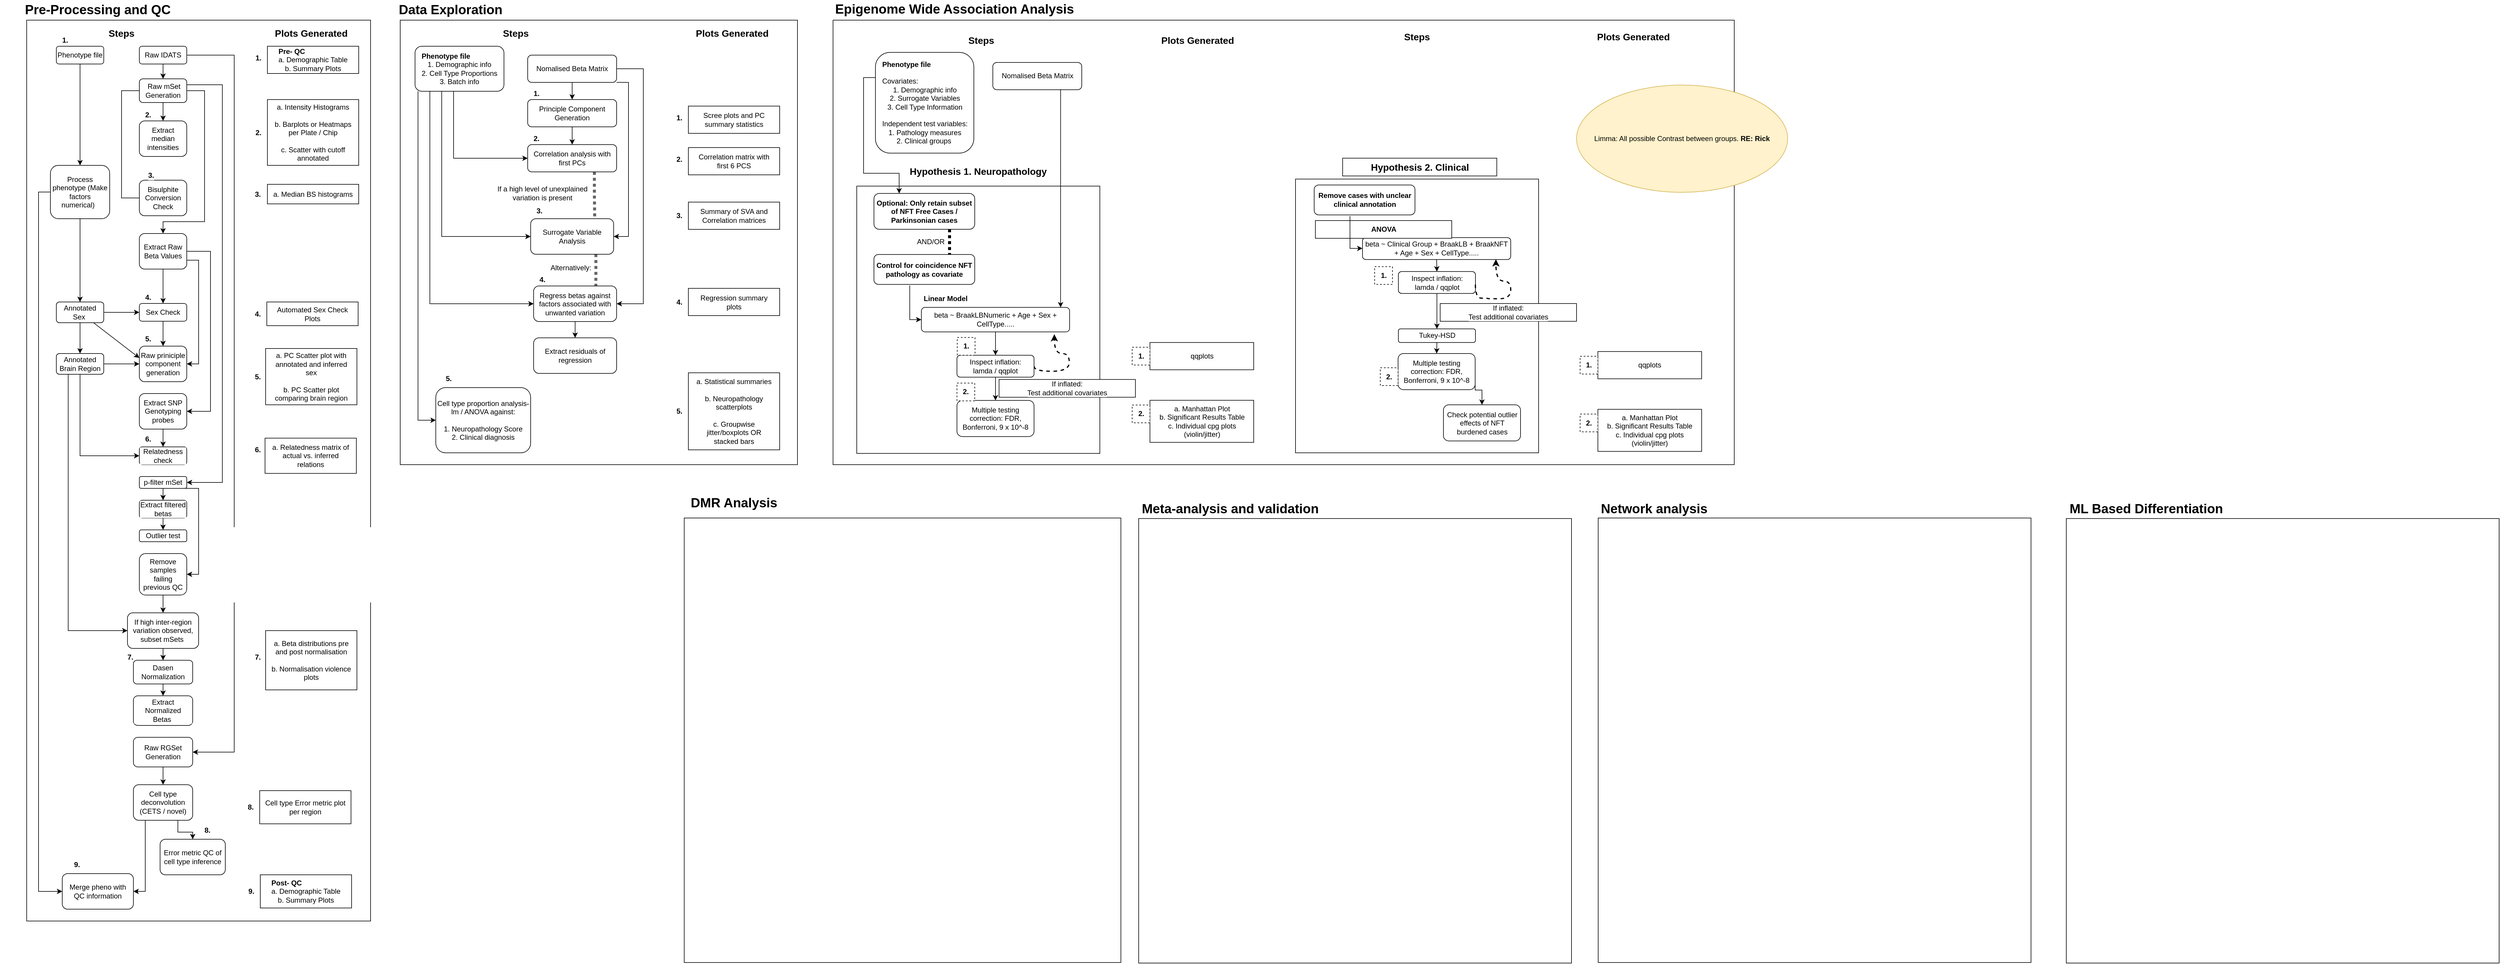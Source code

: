 <mxfile version="15.6.8" type="github">
  <diagram id="WQzuJTd1C2v_Gwr3IN8D" name="Page-1">
    <mxGraphModel dx="3752" dy="2141" grid="1" gridSize="10" guides="1" tooltips="1" connect="1" arrows="1" fold="1" page="1" pageScale="1" pageWidth="291" pageHeight="413" math="0" shadow="0">
      <root>
        <mxCell id="0" />
        <mxCell id="1" parent="0" />
        <mxCell id="2phvOXHi10tVbed8jPcv-292" value="" style="rounded=0;whiteSpace=wrap;html=1;labelBackgroundColor=default;fontSize=22;fontColor=default;strokeColor=default;fillColor=default;align=left;" parent="1" vertex="1">
          <mxGeometry x="1050" y="10" width="1520" height="750" as="geometry" />
        </mxCell>
        <mxCell id="2phvOXHi10tVbed8jPcv-272" value="" style="rounded=0;whiteSpace=wrap;html=1;labelBackgroundColor=default;fontSize=22;fontColor=default;strokeColor=default;fillColor=default;align=left;" parent="1" vertex="1">
          <mxGeometry x="1830" y="278.12" width="410" height="461.88" as="geometry" />
        </mxCell>
        <mxCell id="2phvOXHi10tVbed8jPcv-252" value="" style="rounded=0;whiteSpace=wrap;html=1;labelBackgroundColor=default;fontSize=22;fontColor=default;strokeColor=default;fillColor=default;align=left;" parent="1" vertex="1">
          <mxGeometry x="1090" y="290" width="410" height="451" as="geometry" />
        </mxCell>
        <mxCell id="2phvOXHi10tVbed8jPcv-167" value="" style="rounded=0;whiteSpace=wrap;html=1;labelBackgroundColor=default;fontSize=22;fontColor=default;strokeColor=default;fillColor=default;align=left;" parent="1" vertex="1">
          <mxGeometry x="320" y="10" width="670" height="750" as="geometry" />
        </mxCell>
        <mxCell id="2phvOXHi10tVbed8jPcv-122" value="" style="rounded=0;whiteSpace=wrap;html=1;labelBackgroundColor=default;fontSize=22;fontColor=default;strokeColor=default;fillColor=default;align=left;" parent="1" vertex="1">
          <mxGeometry x="-310" y="10" width="580" height="1520" as="geometry" />
        </mxCell>
        <mxCell id="2phvOXHi10tVbed8jPcv-68" style="edgeStyle=orthogonalEdgeStyle;rounded=0;orthogonalLoop=1;jettySize=auto;html=1;exitX=0.5;exitY=1;exitDx=0;exitDy=0;labelBackgroundColor=default;fontColor=default;strokeColor=default;entryX=0.5;entryY=0;entryDx=0;entryDy=0;" parent="1" source="2phvOXHi10tVbed8jPcv-49" target="2phvOXHi10tVbed8jPcv-69" edge="1">
          <mxGeometry relative="1" as="geometry">
            <mxPoint x="-220.241" y="580" as="targetPoint" />
          </mxGeometry>
        </mxCell>
        <mxCell id="2phvOXHi10tVbed8jPcv-31" value="&lt;div style=&quot;text-align: left&quot;&gt;&lt;b&gt;Pre- QC&lt;/b&gt;&lt;/div&gt;a. Demographic Table&lt;br&gt;b. Summary Plots" style="rounded=0;whiteSpace=wrap;html=1;labelBackgroundColor=default;fontColor=default;strokeColor=default;fillColor=default;spacingLeft=6;spacingRight=6;" parent="1" vertex="1">
          <mxGeometry x="96" y="54" width="154" height="46" as="geometry" />
        </mxCell>
        <mxCell id="2phvOXHi10tVbed8jPcv-2" value="Pre-Processing and QC" style="text;html=1;strokeColor=none;fillColor=none;align=center;verticalAlign=middle;whiteSpace=wrap;rounded=0;fontColor=default;fontStyle=1;fontSize=22;" parent="1" vertex="1">
          <mxGeometry x="-355" y="-22" width="330" height="30" as="geometry" />
        </mxCell>
        <mxCell id="2phvOXHi10tVbed8jPcv-11" style="edgeStyle=orthogonalEdgeStyle;rounded=0;orthogonalLoop=1;jettySize=auto;html=1;exitX=0.5;exitY=1;exitDx=0;exitDy=0;entryX=0.5;entryY=0;entryDx=0;entryDy=0;fontColor=default;strokeColor=default;labelBackgroundColor=default;" parent="1" source="2phvOXHi10tVbed8jPcv-7" target="2phvOXHi10tVbed8jPcv-9" edge="1">
          <mxGeometry relative="1" as="geometry" />
        </mxCell>
        <mxCell id="2phvOXHi10tVbed8jPcv-109" style="edgeStyle=orthogonalEdgeStyle;rounded=0;orthogonalLoop=1;jettySize=auto;html=1;exitX=1;exitY=0.5;exitDx=0;exitDy=0;entryX=1;entryY=0.5;entryDx=0;entryDy=0;labelBackgroundColor=default;fontColor=default;strokeColor=default;" parent="1" source="2phvOXHi10tVbed8jPcv-7" target="2phvOXHi10tVbed8jPcv-108" edge="1">
          <mxGeometry relative="1" as="geometry">
            <Array as="points">
              <mxPoint x="40" y="69" />
              <mxPoint x="40" y="1245" />
            </Array>
          </mxGeometry>
        </mxCell>
        <mxCell id="2phvOXHi10tVbed8jPcv-7" value="Raw IDATS" style="rounded=1;whiteSpace=wrap;html=1;fontColor=default;strokeColor=default;fillColor=default;labelBackgroundColor=default;" parent="1" vertex="1">
          <mxGeometry x="-120" y="54" width="80" height="30" as="geometry" />
        </mxCell>
        <mxCell id="2phvOXHi10tVbed8jPcv-19" style="edgeStyle=orthogonalEdgeStyle;rounded=0;orthogonalLoop=1;jettySize=auto;html=1;exitX=0.5;exitY=1;exitDx=0;exitDy=0;labelBackgroundColor=default;fontColor=default;strokeColor=default;entryX=0.5;entryY=0;entryDx=0;entryDy=0;" parent="1" source="2phvOXHi10tVbed8jPcv-9" target="2phvOXHi10tVbed8jPcv-33" edge="1">
          <mxGeometry relative="1" as="geometry">
            <mxPoint x="-80" y="169" as="targetPoint" />
          </mxGeometry>
        </mxCell>
        <mxCell id="2phvOXHi10tVbed8jPcv-39" style="edgeStyle=orthogonalEdgeStyle;rounded=0;orthogonalLoop=1;jettySize=auto;html=1;exitX=0;exitY=0.5;exitDx=0;exitDy=0;labelBackgroundColor=default;fontColor=default;strokeColor=default;entryX=0.75;entryY=1;entryDx=0;entryDy=0;" parent="1" source="2phvOXHi10tVbed8jPcv-9" target="2phvOXHi10tVbed8jPcv-41" edge="1">
          <mxGeometry relative="1" as="geometry">
            <mxPoint x="-100" y="280" as="targetPoint" />
            <Array as="points">
              <mxPoint x="-150" y="129" />
              <mxPoint x="-150" y="310" />
            </Array>
          </mxGeometry>
        </mxCell>
        <mxCell id="2phvOXHi10tVbed8jPcv-52" style="edgeStyle=orthogonalEdgeStyle;rounded=0;orthogonalLoop=1;jettySize=auto;html=1;exitX=1;exitY=0.5;exitDx=0;exitDy=0;labelBackgroundColor=default;fontColor=default;strokeColor=default;entryX=0.5;entryY=0;entryDx=0;entryDy=0;" parent="1" source="2phvOXHi10tVbed8jPcv-9" target="2phvOXHi10tVbed8jPcv-53" edge="1">
          <mxGeometry relative="1" as="geometry">
            <mxPoint x="-59.714" y="390" as="targetPoint" />
            <Array as="points">
              <mxPoint x="-10" y="129" />
              <mxPoint x="-10" y="350" />
              <mxPoint x="-80" y="350" />
            </Array>
          </mxGeometry>
        </mxCell>
        <mxCell id="2phvOXHi10tVbed8jPcv-82" style="edgeStyle=orthogonalEdgeStyle;rounded=0;orthogonalLoop=1;jettySize=auto;html=1;exitX=1;exitY=0.25;exitDx=0;exitDy=0;labelBackgroundColor=default;fontColor=default;strokeColor=default;entryX=1;entryY=0.5;entryDx=0;entryDy=0;" parent="1" source="2phvOXHi10tVbed8jPcv-9" target="2phvOXHi10tVbed8jPcv-83" edge="1">
          <mxGeometry relative="1" as="geometry">
            <mxPoint x="10" y="860" as="targetPoint" />
            <Array as="points">
              <mxPoint x="20" y="119" />
              <mxPoint x="20" y="790" />
            </Array>
          </mxGeometry>
        </mxCell>
        <mxCell id="2phvOXHi10tVbed8jPcv-9" value="&amp;nbsp;Raw mSet Generation" style="rounded=1;whiteSpace=wrap;html=1;fontColor=default;strokeColor=default;fillColor=default;labelBackgroundColor=default;" parent="1" vertex="1">
          <mxGeometry x="-120" y="109" width="80" height="40" as="geometry" />
        </mxCell>
        <mxCell id="2phvOXHi10tVbed8jPcv-48" style="edgeStyle=orthogonalEdgeStyle;rounded=0;orthogonalLoop=1;jettySize=auto;html=1;exitX=0.5;exitY=1;exitDx=0;exitDy=0;labelBackgroundColor=default;fontColor=default;strokeColor=default;entryX=0.5;entryY=0;entryDx=0;entryDy=0;" parent="1" source="2phvOXHi10tVbed8jPcv-15" target="2phvOXHi10tVbed8jPcv-49" edge="1">
          <mxGeometry relative="1" as="geometry">
            <mxPoint x="-219.714" y="150" as="targetPoint" />
          </mxGeometry>
        </mxCell>
        <mxCell id="2phvOXHi10tVbed8jPcv-15" value="Phenotype file" style="rounded=1;whiteSpace=wrap;html=1;fontColor=default;strokeColor=default;fillColor=default;labelBackgroundColor=default;" parent="1" vertex="1">
          <mxGeometry x="-260" y="54" width="80" height="30" as="geometry" />
        </mxCell>
        <mxCell id="2phvOXHi10tVbed8jPcv-56" style="edgeStyle=orthogonalEdgeStyle;rounded=0;orthogonalLoop=1;jettySize=auto;html=1;exitX=1;exitY=0.5;exitDx=0;exitDy=0;entryX=0;entryY=0.5;entryDx=0;entryDy=0;labelBackgroundColor=default;fontColor=default;strokeColor=default;" parent="1" source="2phvOXHi10tVbed8jPcv-17" target="2phvOXHi10tVbed8jPcv-46" edge="1">
          <mxGeometry relative="1" as="geometry" />
        </mxCell>
        <mxCell id="2phvOXHi10tVbed8jPcv-72" style="rounded=0;orthogonalLoop=1;jettySize=auto;html=1;entryX=0;entryY=0.333;entryDx=0;entryDy=0;entryPerimeter=0;labelBackgroundColor=default;fontColor=default;strokeColor=default;" parent="1" source="2phvOXHi10tVbed8jPcv-17" target="2phvOXHi10tVbed8jPcv-62" edge="1">
          <mxGeometry relative="1" as="geometry" />
        </mxCell>
        <mxCell id="2phvOXHi10tVbed8jPcv-17" value="Annotated Sex&amp;nbsp;" style="rounded=1;whiteSpace=wrap;html=1;fontColor=default;strokeColor=default;fillColor=default;labelBackgroundColor=default;" parent="1" vertex="1">
          <mxGeometry x="-260" y="485.5" width="80" height="35" as="geometry" />
        </mxCell>
        <mxCell id="2phvOXHi10tVbed8jPcv-78" style="edgeStyle=orthogonalEdgeStyle;rounded=0;orthogonalLoop=1;jettySize=auto;html=1;exitX=0.5;exitY=1;exitDx=0;exitDy=0;labelBackgroundColor=default;fontColor=default;strokeColor=default;" parent="1" source="2phvOXHi10tVbed8jPcv-24" target="2phvOXHi10tVbed8jPcv-79" edge="1">
          <mxGeometry relative="1" as="geometry">
            <mxPoint x="-80.241" y="730" as="targetPoint" />
          </mxGeometry>
        </mxCell>
        <mxCell id="2phvOXHi10tVbed8jPcv-24" value="Extract SNP Genotyping probes" style="rounded=1;whiteSpace=wrap;html=1;fontColor=default;strokeColor=default;fillColor=default;labelBackgroundColor=default;" parent="1" vertex="1">
          <mxGeometry x="-120" y="640" width="80" height="60" as="geometry" />
        </mxCell>
        <mxCell id="2phvOXHi10tVbed8jPcv-28" value="Plots Generated" style="text;html=1;strokeColor=none;fillColor=none;align=center;verticalAlign=middle;whiteSpace=wrap;rounded=0;fontColor=default;fontStyle=1;fontSize=16;" parent="1" vertex="1">
          <mxGeometry x="90" y="17" width="160" height="30" as="geometry" />
        </mxCell>
        <mxCell id="2phvOXHi10tVbed8jPcv-29" value="1." style="text;html=1;strokeColor=none;fillColor=none;align=center;verticalAlign=middle;whiteSpace=wrap;rounded=0;dashed=1;labelBackgroundColor=default;fontColor=default;fontStyle=1" parent="1" vertex="1">
          <mxGeometry x="-260" y="29" width="30" height="30" as="geometry" />
        </mxCell>
        <mxCell id="2phvOXHi10tVbed8jPcv-32" value="a. Intensity Histograms&lt;br&gt;&lt;br&gt;b. Barplots or Heatmaps per Plate / Chip&lt;br&gt;&lt;br&gt;c. Scatter with cutoff annotated" style="rounded=0;whiteSpace=wrap;html=1;labelBackgroundColor=default;fontColor=default;strokeColor=default;fillColor=default;spacingLeft=6;spacingRight=6;" parent="1" vertex="1">
          <mxGeometry x="96" y="144" width="154" height="111" as="geometry" />
        </mxCell>
        <mxCell id="2phvOXHi10tVbed8jPcv-33" value="Extract median intensities" style="rounded=1;whiteSpace=wrap;html=1;fontColor=default;strokeColor=default;fillColor=default;labelBackgroundColor=default;" parent="1" vertex="1">
          <mxGeometry x="-120" y="180" width="80" height="60" as="geometry" />
        </mxCell>
        <mxCell id="2phvOXHi10tVbed8jPcv-34" value="2." style="text;html=1;strokeColor=none;fillColor=none;align=center;verticalAlign=middle;whiteSpace=wrap;rounded=0;dashed=1;labelBackgroundColor=default;fontColor=default;fontStyle=1" parent="1" vertex="1">
          <mxGeometry x="-120" y="155" width="30" height="30" as="geometry" />
        </mxCell>
        <mxCell id="2phvOXHi10tVbed8jPcv-40" value="Bisulphite Conversion Check" style="rounded=1;whiteSpace=wrap;html=1;fontColor=default;strokeColor=default;fillColor=default;labelBackgroundColor=default;" parent="1" vertex="1">
          <mxGeometry x="-120" y="280" width="80" height="60" as="geometry" />
        </mxCell>
        <mxCell id="2phvOXHi10tVbed8jPcv-41" value="3." style="text;html=1;strokeColor=none;fillColor=none;align=center;verticalAlign=middle;whiteSpace=wrap;rounded=0;dashed=1;labelBackgroundColor=default;fontColor=default;fontStyle=1" parent="1" vertex="1">
          <mxGeometry x="-115" y="257" width="30" height="30" as="geometry" />
        </mxCell>
        <mxCell id="2phvOXHi10tVbed8jPcv-42" value="1." style="text;html=1;strokeColor=none;fillColor=none;align=center;verticalAlign=middle;whiteSpace=wrap;rounded=0;dashed=1;labelBackgroundColor=default;fontColor=default;fontStyle=1" parent="1" vertex="1">
          <mxGeometry x="66" y="59" width="30" height="30" as="geometry" />
        </mxCell>
        <mxCell id="2phvOXHi10tVbed8jPcv-43" value="2." style="text;html=1;strokeColor=none;fillColor=none;align=center;verticalAlign=middle;whiteSpace=wrap;rounded=0;dashed=1;labelBackgroundColor=default;fontColor=default;fontStyle=1" parent="1" vertex="1">
          <mxGeometry x="66" y="184.5" width="30" height="30" as="geometry" />
        </mxCell>
        <mxCell id="2phvOXHi10tVbed8jPcv-44" value="a. Median BS histograms&lt;br&gt;" style="rounded=0;whiteSpace=wrap;html=1;labelBackgroundColor=default;fontColor=default;strokeColor=default;fillColor=default;spacingLeft=6;spacingRight=6;" parent="1" vertex="1">
          <mxGeometry x="96" y="287" width="154" height="33" as="geometry" />
        </mxCell>
        <mxCell id="2phvOXHi10tVbed8jPcv-45" value="3." style="text;html=1;strokeColor=none;fillColor=none;align=center;verticalAlign=middle;whiteSpace=wrap;rounded=0;dashed=1;labelBackgroundColor=default;fontColor=default;fontStyle=1" parent="1" vertex="1">
          <mxGeometry x="65" y="288.5" width="30" height="30" as="geometry" />
        </mxCell>
        <mxCell id="2phvOXHi10tVbed8jPcv-71" style="edgeStyle=orthogonalEdgeStyle;rounded=0;orthogonalLoop=1;jettySize=auto;html=1;exitX=0.5;exitY=1;exitDx=0;exitDy=0;entryX=0.5;entryY=0;entryDx=0;entryDy=0;labelBackgroundColor=default;fontColor=default;strokeColor=default;" parent="1" source="2phvOXHi10tVbed8jPcv-46" target="2phvOXHi10tVbed8jPcv-62" edge="1">
          <mxGeometry relative="1" as="geometry" />
        </mxCell>
        <mxCell id="2phvOXHi10tVbed8jPcv-46" value="Sex Check" style="rounded=1;whiteSpace=wrap;html=1;fontColor=default;strokeColor=default;fillColor=default;labelBackgroundColor=default;" parent="1" vertex="1">
          <mxGeometry x="-120" y="488" width="80" height="30" as="geometry" />
        </mxCell>
        <mxCell id="2phvOXHi10tVbed8jPcv-50" style="edgeStyle=orthogonalEdgeStyle;rounded=0;orthogonalLoop=1;jettySize=auto;html=1;exitX=0.5;exitY=1;exitDx=0;exitDy=0;entryX=0.5;entryY=0;entryDx=0;entryDy=0;labelBackgroundColor=default;fontColor=default;strokeColor=default;" parent="1" source="2phvOXHi10tVbed8jPcv-49" target="2phvOXHi10tVbed8jPcv-17" edge="1">
          <mxGeometry relative="1" as="geometry" />
        </mxCell>
        <mxCell id="2phvOXHi10tVbed8jPcv-203" style="edgeStyle=orthogonalEdgeStyle;rounded=0;orthogonalLoop=1;jettySize=auto;html=1;exitX=0;exitY=0.5;exitDx=0;exitDy=0;entryX=0;entryY=0.5;entryDx=0;entryDy=0;labelBackgroundColor=default;fontSize=22;fontColor=default;strokeColor=default;fillColor=default;" parent="1" source="2phvOXHi10tVbed8jPcv-49" target="2phvOXHi10tVbed8jPcv-115" edge="1">
          <mxGeometry relative="1" as="geometry" />
        </mxCell>
        <mxCell id="2phvOXHi10tVbed8jPcv-49" value="Process phenotype (Make factors numerical)&amp;nbsp;&amp;nbsp;" style="rounded=1;whiteSpace=wrap;html=1;fontColor=default;strokeColor=default;fillColor=default;labelBackgroundColor=default;" parent="1" vertex="1">
          <mxGeometry x="-270" y="255" width="100" height="90" as="geometry" />
        </mxCell>
        <mxCell id="2phvOXHi10tVbed8jPcv-54" style="edgeStyle=orthogonalEdgeStyle;rounded=0;orthogonalLoop=1;jettySize=auto;html=1;exitX=0.5;exitY=1;exitDx=0;exitDy=0;entryX=0.5;entryY=0;entryDx=0;entryDy=0;labelBackgroundColor=default;fontColor=default;strokeColor=default;" parent="1" source="2phvOXHi10tVbed8jPcv-53" target="2phvOXHi10tVbed8jPcv-46" edge="1">
          <mxGeometry relative="1" as="geometry" />
        </mxCell>
        <mxCell id="2phvOXHi10tVbed8jPcv-61" style="edgeStyle=orthogonalEdgeStyle;rounded=0;orthogonalLoop=1;jettySize=auto;html=1;exitX=1;exitY=0.75;exitDx=0;exitDy=0;labelBackgroundColor=default;fontColor=default;strokeColor=default;entryX=1;entryY=0.5;entryDx=0;entryDy=0;" parent="1" source="2phvOXHi10tVbed8jPcv-53" target="2phvOXHi10tVbed8jPcv-62" edge="1">
          <mxGeometry relative="1" as="geometry">
            <mxPoint x="-70" y="580" as="targetPoint" />
            <Array as="points">
              <mxPoint x="-20" y="415" />
              <mxPoint x="-20" y="590" />
            </Array>
          </mxGeometry>
        </mxCell>
        <mxCell id="2phvOXHi10tVbed8jPcv-76" style="edgeStyle=orthogonalEdgeStyle;rounded=0;orthogonalLoop=1;jettySize=auto;html=1;exitX=0;exitY=0.5;exitDx=0;exitDy=0;labelBackgroundColor=default;fontColor=default;strokeColor=default;entryX=1;entryY=0.5;entryDx=0;entryDy=0;" parent="1" source="2phvOXHi10tVbed8jPcv-53" target="2phvOXHi10tVbed8jPcv-24" edge="1">
          <mxGeometry relative="1" as="geometry">
            <mxPoint x="-40" y="690" as="targetPoint" />
            <Array as="points">
              <mxPoint y="400" />
              <mxPoint y="670" />
            </Array>
          </mxGeometry>
        </mxCell>
        <mxCell id="2phvOXHi10tVbed8jPcv-53" value="Extract Raw Beta Values" style="rounded=1;whiteSpace=wrap;html=1;fontColor=default;strokeColor=default;fillColor=default;labelBackgroundColor=default;" parent="1" vertex="1">
          <mxGeometry x="-120" y="370" width="80" height="60" as="geometry" />
        </mxCell>
        <mxCell id="2phvOXHi10tVbed8jPcv-55" value="4." style="text;html=1;strokeColor=none;fillColor=none;align=center;verticalAlign=middle;whiteSpace=wrap;rounded=0;dashed=1;labelBackgroundColor=default;fontColor=default;fontStyle=1" parent="1" vertex="1">
          <mxGeometry x="-120" y="463" width="30" height="30" as="geometry" />
        </mxCell>
        <mxCell id="2phvOXHi10tVbed8jPcv-58" value="Automated Sex Check Plots" style="rounded=0;whiteSpace=wrap;html=1;labelBackgroundColor=default;fontColor=default;strokeColor=default;fillColor=default;spacingLeft=6;spacingRight=6;" parent="1" vertex="1">
          <mxGeometry x="95" y="485.5" width="154" height="40" as="geometry" />
        </mxCell>
        <mxCell id="2phvOXHi10tVbed8jPcv-59" value="4." style="text;html=1;strokeColor=none;fillColor=none;align=center;verticalAlign=middle;whiteSpace=wrap;rounded=0;dashed=1;labelBackgroundColor=default;fontColor=default;fontStyle=1" parent="1" vertex="1">
          <mxGeometry x="65" y="490.5" width="30" height="30" as="geometry" />
        </mxCell>
        <mxCell id="2phvOXHi10tVbed8jPcv-62" value="Raw priniciple component generation" style="rounded=1;whiteSpace=wrap;html=1;fontColor=default;strokeColor=default;fillColor=default;labelBackgroundColor=default;" parent="1" vertex="1">
          <mxGeometry x="-120" y="560" width="80" height="60" as="geometry" />
        </mxCell>
        <mxCell id="2phvOXHi10tVbed8jPcv-64" value="5." style="text;html=1;strokeColor=none;fillColor=none;align=center;verticalAlign=middle;whiteSpace=wrap;rounded=0;dashed=1;labelBackgroundColor=default;fontColor=default;fontStyle=1" parent="1" vertex="1">
          <mxGeometry x="-120" y="533" width="30" height="30" as="geometry" />
        </mxCell>
        <mxCell id="2phvOXHi10tVbed8jPcv-65" value="5." style="text;html=1;strokeColor=none;fillColor=none;align=center;verticalAlign=middle;whiteSpace=wrap;rounded=0;dashed=1;labelBackgroundColor=default;fontColor=default;fontStyle=1" parent="1" vertex="1">
          <mxGeometry x="65" y="596.5" width="30" height="30" as="geometry" />
        </mxCell>
        <mxCell id="2phvOXHi10tVbed8jPcv-66" value="a. PC Scatter plot with annotated and inferred sex&lt;br&gt;&lt;br&gt;b. PC Scatter plot comparing brain region" style="rounded=0;whiteSpace=wrap;html=1;labelBackgroundColor=default;fontColor=default;strokeColor=default;fillColor=default;spacingLeft=6;spacingRight=6;" parent="1" vertex="1">
          <mxGeometry x="93" y="564" width="154" height="95" as="geometry" />
        </mxCell>
        <mxCell id="2phvOXHi10tVbed8jPcv-70" style="edgeStyle=orthogonalEdgeStyle;rounded=0;orthogonalLoop=1;jettySize=auto;html=1;exitX=1;exitY=0.5;exitDx=0;exitDy=0;entryX=0;entryY=0.5;entryDx=0;entryDy=0;labelBackgroundColor=default;fontColor=default;strokeColor=default;" parent="1" source="2phvOXHi10tVbed8jPcv-69" target="2phvOXHi10tVbed8jPcv-62" edge="1">
          <mxGeometry relative="1" as="geometry" />
        </mxCell>
        <mxCell id="2phvOXHi10tVbed8jPcv-80" style="edgeStyle=orthogonalEdgeStyle;rounded=0;orthogonalLoop=1;jettySize=auto;html=1;exitX=0.5;exitY=1;exitDx=0;exitDy=0;entryX=0;entryY=0.5;entryDx=0;entryDy=0;labelBackgroundColor=default;fontColor=default;strokeColor=default;" parent="1" source="2phvOXHi10tVbed8jPcv-69" target="2phvOXHi10tVbed8jPcv-79" edge="1">
          <mxGeometry relative="1" as="geometry" />
        </mxCell>
        <mxCell id="2phvOXHi10tVbed8jPcv-97" style="edgeStyle=orthogonalEdgeStyle;rounded=0;orthogonalLoop=1;jettySize=auto;html=1;exitX=0.25;exitY=1;exitDx=0;exitDy=0;entryX=0;entryY=0.5;entryDx=0;entryDy=0;labelBackgroundColor=default;fontColor=default;strokeColor=default;" parent="1" source="2phvOXHi10tVbed8jPcv-69" target="2phvOXHi10tVbed8jPcv-93" edge="1">
          <mxGeometry relative="1" as="geometry" />
        </mxCell>
        <mxCell id="2phvOXHi10tVbed8jPcv-69" value="Annotated Brain Region" style="rounded=1;whiteSpace=wrap;html=1;fontColor=default;strokeColor=default;fillColor=default;labelBackgroundColor=default;" parent="1" vertex="1">
          <mxGeometry x="-260" y="572.5" width="80" height="35" as="geometry" />
        </mxCell>
        <mxCell id="2phvOXHi10tVbed8jPcv-73" value="6." style="text;html=1;strokeColor=none;fillColor=none;align=center;verticalAlign=middle;whiteSpace=wrap;rounded=0;dashed=1;labelBackgroundColor=default;fontColor=default;fontStyle=1" parent="1" vertex="1">
          <mxGeometry x="65" y="720.25" width="30" height="30" as="geometry" />
        </mxCell>
        <mxCell id="2phvOXHi10tVbed8jPcv-74" value="a. Relatedness matrix of actual vs. inferred relations" style="rounded=0;whiteSpace=wrap;html=1;labelBackgroundColor=default;fontColor=default;strokeColor=default;fillColor=default;spacingLeft=6;spacingRight=6;" parent="1" vertex="1">
          <mxGeometry x="92" y="715.25" width="154" height="59.5" as="geometry" />
        </mxCell>
        <mxCell id="2phvOXHi10tVbed8jPcv-79" value="Relatedness check" style="rounded=1;whiteSpace=wrap;html=1;fontColor=default;strokeColor=default;fillColor=default;labelBackgroundColor=default;" parent="1" vertex="1">
          <mxGeometry x="-120" y="730" width="80" height="30" as="geometry" />
        </mxCell>
        <mxCell id="2phvOXHi10tVbed8jPcv-81" value="6." style="text;html=1;strokeColor=none;fillColor=none;align=center;verticalAlign=middle;whiteSpace=wrap;rounded=0;dashed=1;labelBackgroundColor=default;fontColor=default;fontStyle=1" parent="1" vertex="1">
          <mxGeometry x="-120" y="702" width="30" height="30" as="geometry" />
        </mxCell>
        <mxCell id="2phvOXHi10tVbed8jPcv-84" style="edgeStyle=orthogonalEdgeStyle;rounded=0;orthogonalLoop=1;jettySize=auto;html=1;exitX=0.5;exitY=1;exitDx=0;exitDy=0;labelBackgroundColor=default;fontColor=default;strokeColor=default;entryX=0.5;entryY=0;entryDx=0;entryDy=0;" parent="1" source="2phvOXHi10tVbed8jPcv-83" target="2phvOXHi10tVbed8jPcv-85" edge="1">
          <mxGeometry relative="1" as="geometry">
            <mxPoint x="-80.241" y="880" as="targetPoint" />
          </mxGeometry>
        </mxCell>
        <mxCell id="2phvOXHi10tVbed8jPcv-96" style="edgeStyle=orthogonalEdgeStyle;rounded=0;orthogonalLoop=1;jettySize=auto;html=1;exitX=0.75;exitY=1;exitDx=0;exitDy=0;entryX=1;entryY=0.5;entryDx=0;entryDy=0;labelBackgroundColor=default;fontColor=default;strokeColor=default;" parent="1" source="2phvOXHi10tVbed8jPcv-83" target="2phvOXHi10tVbed8jPcv-91" edge="1">
          <mxGeometry relative="1" as="geometry">
            <Array as="points">
              <mxPoint x="-20" y="800" />
              <mxPoint x="-20" y="945" />
            </Array>
          </mxGeometry>
        </mxCell>
        <mxCell id="2phvOXHi10tVbed8jPcv-83" value="p-filter mSet" style="rounded=1;whiteSpace=wrap;html=1;fontColor=default;strokeColor=default;fillColor=default;labelBackgroundColor=default;" parent="1" vertex="1">
          <mxGeometry x="-120" y="780" width="80" height="20" as="geometry" />
        </mxCell>
        <mxCell id="2phvOXHi10tVbed8jPcv-86" style="edgeStyle=orthogonalEdgeStyle;rounded=0;orthogonalLoop=1;jettySize=auto;html=1;exitX=0.5;exitY=1;exitDx=0;exitDy=0;labelBackgroundColor=default;fontColor=default;strokeColor=default;entryX=0.5;entryY=0;entryDx=0;entryDy=0;" parent="1" source="2phvOXHi10tVbed8jPcv-85" target="2phvOXHi10tVbed8jPcv-87" edge="1">
          <mxGeometry relative="1" as="geometry">
            <mxPoint x="-79.588" y="940" as="targetPoint" />
          </mxGeometry>
        </mxCell>
        <mxCell id="2phvOXHi10tVbed8jPcv-85" value="Extract filtered betas" style="rounded=1;whiteSpace=wrap;html=1;fontColor=default;strokeColor=default;fillColor=default;labelBackgroundColor=default;" parent="1" vertex="1">
          <mxGeometry x="-120" y="820" width="80" height="30" as="geometry" />
        </mxCell>
        <mxCell id="2phvOXHi10tVbed8jPcv-87" value="Outlier test" style="rounded=1;whiteSpace=wrap;html=1;fontColor=default;strokeColor=default;fillColor=default;labelBackgroundColor=default;" parent="1" vertex="1">
          <mxGeometry x="-120" y="870" width="80" height="20" as="geometry" />
        </mxCell>
        <mxCell id="2phvOXHi10tVbed8jPcv-95" style="edgeStyle=orthogonalEdgeStyle;rounded=0;orthogonalLoop=1;jettySize=auto;html=1;entryX=0.5;entryY=0;entryDx=0;entryDy=0;labelBackgroundColor=default;fontColor=default;strokeColor=default;" parent="1" source="2phvOXHi10tVbed8jPcv-91" target="2phvOXHi10tVbed8jPcv-93" edge="1">
          <mxGeometry relative="1" as="geometry" />
        </mxCell>
        <mxCell id="2phvOXHi10tVbed8jPcv-91" value="Remove samples failing previous QC" style="rounded=1;whiteSpace=wrap;html=1;fontColor=default;strokeColor=default;fillColor=default;labelBackgroundColor=default;" parent="1" vertex="1">
          <mxGeometry x="-120" y="910" width="80" height="70" as="geometry" />
        </mxCell>
        <mxCell id="2phvOXHi10tVbed8jPcv-98" style="edgeStyle=orthogonalEdgeStyle;rounded=0;orthogonalLoop=1;jettySize=auto;html=1;exitX=0.5;exitY=1;exitDx=0;exitDy=0;labelBackgroundColor=default;fontColor=default;strokeColor=default;entryX=0.5;entryY=0;entryDx=0;entryDy=0;" parent="1" source="2phvOXHi10tVbed8jPcv-93" target="2phvOXHi10tVbed8jPcv-99" edge="1">
          <mxGeometry relative="1" as="geometry">
            <mxPoint x="-79.714" y="1140" as="targetPoint" />
          </mxGeometry>
        </mxCell>
        <mxCell id="2phvOXHi10tVbed8jPcv-93" value="If high inter-region variation observed, subset mSets&amp;nbsp;" style="rounded=1;whiteSpace=wrap;html=1;fontColor=default;strokeColor=default;fillColor=default;labelBackgroundColor=default;" parent="1" vertex="1">
          <mxGeometry x="-140" y="1010" width="120" height="60" as="geometry" />
        </mxCell>
        <mxCell id="2phvOXHi10tVbed8jPcv-105" style="edgeStyle=orthogonalEdgeStyle;rounded=0;orthogonalLoop=1;jettySize=auto;html=1;exitX=0.5;exitY=1;exitDx=0;exitDy=0;labelBackgroundColor=default;fontColor=default;strokeColor=default;entryX=0.5;entryY=0;entryDx=0;entryDy=0;" parent="1" source="2phvOXHi10tVbed8jPcv-99" target="2phvOXHi10tVbed8jPcv-106" edge="1">
          <mxGeometry relative="1" as="geometry">
            <mxPoint x="-80.241" y="1150" as="targetPoint" />
          </mxGeometry>
        </mxCell>
        <mxCell id="2phvOXHi10tVbed8jPcv-99" value="Dasen Normalization" style="rounded=1;whiteSpace=wrap;html=1;fontColor=default;strokeColor=default;fillColor=default;labelBackgroundColor=default;" parent="1" vertex="1">
          <mxGeometry x="-130" y="1090" width="100" height="40" as="geometry" />
        </mxCell>
        <mxCell id="2phvOXHi10tVbed8jPcv-102" value="7." style="text;html=1;strokeColor=none;fillColor=none;align=center;verticalAlign=middle;whiteSpace=wrap;rounded=0;dashed=1;labelBackgroundColor=default;fontColor=default;fontStyle=1" parent="1" vertex="1">
          <mxGeometry x="-150" y="1070" width="30" height="30" as="geometry" />
        </mxCell>
        <mxCell id="2phvOXHi10tVbed8jPcv-103" value="7." style="text;html=1;strokeColor=none;fillColor=none;align=center;verticalAlign=middle;whiteSpace=wrap;rounded=0;dashed=1;labelBackgroundColor=default;fontColor=default;fontStyle=1" parent="1" vertex="1">
          <mxGeometry x="65" y="1070" width="30" height="30" as="geometry" />
        </mxCell>
        <mxCell id="2phvOXHi10tVbed8jPcv-104" value="a. Beta distributions pre and post normalisation&lt;br&gt;&lt;br&gt;b. Normalisation violence plots" style="rounded=0;whiteSpace=wrap;html=1;labelBackgroundColor=default;fontColor=default;strokeColor=default;fillColor=default;spacingLeft=6;spacingRight=6;" parent="1" vertex="1">
          <mxGeometry x="93" y="1040" width="154" height="100" as="geometry" />
        </mxCell>
        <mxCell id="2phvOXHi10tVbed8jPcv-106" value="Extract Normalized Betas&amp;nbsp;" style="rounded=1;whiteSpace=wrap;html=1;fontColor=default;strokeColor=default;fillColor=default;labelBackgroundColor=default;" parent="1" vertex="1">
          <mxGeometry x="-130" y="1150" width="100" height="50" as="geometry" />
        </mxCell>
        <mxCell id="2phvOXHi10tVbed8jPcv-113" style="edgeStyle=orthogonalEdgeStyle;rounded=0;orthogonalLoop=1;jettySize=auto;html=1;exitX=0.5;exitY=1;exitDx=0;exitDy=0;entryX=0.5;entryY=0;entryDx=0;entryDy=0;labelBackgroundColor=default;fontColor=default;strokeColor=default;" parent="1" source="2phvOXHi10tVbed8jPcv-108" target="2phvOXHi10tVbed8jPcv-111" edge="1">
          <mxGeometry relative="1" as="geometry" />
        </mxCell>
        <mxCell id="2phvOXHi10tVbed8jPcv-108" value="Raw RGSet Generation" style="rounded=1;whiteSpace=wrap;html=1;fontColor=default;strokeColor=default;fillColor=default;labelBackgroundColor=default;" parent="1" vertex="1">
          <mxGeometry x="-130" y="1220" width="100" height="50" as="geometry" />
        </mxCell>
        <mxCell id="2phvOXHi10tVbed8jPcv-117" style="edgeStyle=orthogonalEdgeStyle;rounded=0;orthogonalLoop=1;jettySize=auto;html=1;exitX=0.5;exitY=1;exitDx=0;exitDy=0;entryX=1;entryY=0.5;entryDx=0;entryDy=0;labelBackgroundColor=default;fontColor=default;strokeColor=default;" parent="1" source="2phvOXHi10tVbed8jPcv-111" target="2phvOXHi10tVbed8jPcv-115" edge="1">
          <mxGeometry relative="1" as="geometry">
            <mxPoint x="-80" y="1410" as="sourcePoint" />
            <Array as="points">
              <mxPoint x="-110" y="1350" />
              <mxPoint x="-110" y="1480" />
            </Array>
          </mxGeometry>
        </mxCell>
        <mxCell id="2phvOXHi10tVbed8jPcv-143" style="edgeStyle=orthogonalEdgeStyle;rounded=0;orthogonalLoop=1;jettySize=auto;html=1;exitX=0.75;exitY=1;exitDx=0;exitDy=0;entryX=0.5;entryY=0;entryDx=0;entryDy=0;labelBackgroundColor=default;fontSize=22;fontColor=default;strokeColor=default;fillColor=default;" parent="1" source="2phvOXHi10tVbed8jPcv-111" target="2phvOXHi10tVbed8jPcv-141" edge="1">
          <mxGeometry relative="1" as="geometry" />
        </mxCell>
        <mxCell id="2phvOXHi10tVbed8jPcv-111" value="Cell type deconvolution (CETS / novel)" style="rounded=1;whiteSpace=wrap;html=1;fontColor=default;strokeColor=default;fillColor=default;labelBackgroundColor=default;" parent="1" vertex="1">
          <mxGeometry x="-130" y="1300" width="100" height="60" as="geometry" />
        </mxCell>
        <mxCell id="2phvOXHi10tVbed8jPcv-115" value="Merge pheno with QC information" style="rounded=1;whiteSpace=wrap;html=1;fontColor=default;strokeColor=default;fillColor=default;labelBackgroundColor=default;spacingLeft=6;spacingRight=6;" parent="1" vertex="1">
          <mxGeometry x="-250" y="1450" width="120" height="60" as="geometry" />
        </mxCell>
        <mxCell id="2phvOXHi10tVbed8jPcv-116" value="9." style="text;html=1;strokeColor=none;fillColor=none;align=center;verticalAlign=middle;whiteSpace=wrap;rounded=0;dashed=1;labelBackgroundColor=default;fontColor=default;fontStyle=1" parent="1" vertex="1">
          <mxGeometry x="-240" y="1420" width="30" height="30" as="geometry" />
        </mxCell>
        <mxCell id="2phvOXHi10tVbed8jPcv-118" value="9." style="text;html=1;strokeColor=none;fillColor=none;align=center;verticalAlign=middle;whiteSpace=wrap;rounded=0;dashed=1;labelBackgroundColor=default;fontColor=default;fontStyle=1" parent="1" vertex="1">
          <mxGeometry x="54" y="1465" width="30" height="30" as="geometry" />
        </mxCell>
        <mxCell id="2phvOXHi10tVbed8jPcv-119" value="&lt;div style=&quot;text-align: left&quot;&gt;&lt;b&gt;Post- QC&lt;/b&gt;&lt;/div&gt;a. Demographic Table&lt;br&gt;b. Summary Plots" style="rounded=0;whiteSpace=wrap;html=1;labelBackgroundColor=default;fontColor=default;strokeColor=default;fillColor=default;spacingLeft=6;spacingRight=6;" parent="1" vertex="1">
          <mxGeometry x="84" y="1452" width="154" height="56" as="geometry" />
        </mxCell>
        <mxCell id="2phvOXHi10tVbed8jPcv-120" value="Steps" style="text;html=1;strokeColor=none;fillColor=none;align=center;verticalAlign=middle;whiteSpace=wrap;rounded=0;fontColor=default;fontStyle=1;fontSize=16;" parent="1" vertex="1">
          <mxGeometry x="400" y="17" width="230" height="30" as="geometry" />
        </mxCell>
        <mxCell id="2phvOXHi10tVbed8jPcv-121" value="Plots Generated" style="text;html=1;strokeColor=none;fillColor=none;align=center;verticalAlign=middle;whiteSpace=wrap;rounded=0;fontColor=default;fontStyle=1;fontSize=16;" parent="1" vertex="1">
          <mxGeometry x="800" y="17" width="160" height="30" as="geometry" />
        </mxCell>
        <mxCell id="2phvOXHi10tVbed8jPcv-124" value="Steps" style="text;html=1;strokeColor=none;fillColor=none;align=center;verticalAlign=middle;whiteSpace=wrap;rounded=0;fontColor=default;fontStyle=1;fontSize=16;" parent="1" vertex="1">
          <mxGeometry x="-230" y="17" width="160" height="30" as="geometry" />
        </mxCell>
        <mxCell id="2phvOXHi10tVbed8jPcv-125" value="Data Exploration" style="text;html=1;strokeColor=none;fillColor=none;align=center;verticalAlign=middle;whiteSpace=wrap;rounded=0;fontColor=default;fontStyle=1;fontSize=22;" parent="1" vertex="1">
          <mxGeometry x="240" y="-22" width="330" height="30" as="geometry" />
        </mxCell>
        <mxCell id="2phvOXHi10tVbed8jPcv-134" style="edgeStyle=orthogonalEdgeStyle;rounded=0;orthogonalLoop=1;jettySize=auto;html=1;exitX=0.5;exitY=1;exitDx=0;exitDy=0;entryX=0;entryY=0.5;entryDx=0;entryDy=0;labelBackgroundColor=default;fontSize=22;fontColor=default;strokeColor=default;fillColor=default;" parent="1" source="2phvOXHi10tVbed8jPcv-126" target="2phvOXHi10tVbed8jPcv-131" edge="1">
          <mxGeometry relative="1" as="geometry">
            <Array as="points">
              <mxPoint x="410" y="130" />
              <mxPoint x="410" y="243" />
            </Array>
          </mxGeometry>
        </mxCell>
        <mxCell id="2phvOXHi10tVbed8jPcv-151" style="edgeStyle=orthogonalEdgeStyle;rounded=0;orthogonalLoop=1;jettySize=auto;html=1;exitX=0.25;exitY=1;exitDx=0;exitDy=0;entryX=0;entryY=0.5;entryDx=0;entryDy=0;labelBackgroundColor=default;fontSize=22;fontColor=default;strokeColor=default;fillColor=default;" parent="1" source="2phvOXHi10tVbed8jPcv-126" target="2phvOXHi10tVbed8jPcv-150" edge="1">
          <mxGeometry relative="1" as="geometry">
            <Array as="points">
              <mxPoint x="390" y="130" />
              <mxPoint x="390" y="375" />
            </Array>
          </mxGeometry>
        </mxCell>
        <mxCell id="2phvOXHi10tVbed8jPcv-159" style="edgeStyle=orthogonalEdgeStyle;rounded=0;orthogonalLoop=1;jettySize=auto;html=1;exitX=0.25;exitY=1;exitDx=0;exitDy=0;entryX=0;entryY=0.5;entryDx=0;entryDy=0;labelBackgroundColor=default;fontSize=22;fontColor=default;strokeColor=default;fillColor=default;" parent="1" source="2phvOXHi10tVbed8jPcv-126" target="2phvOXHi10tVbed8jPcv-158" edge="1">
          <mxGeometry relative="1" as="geometry">
            <Array as="points">
              <mxPoint x="370" y="130" />
              <mxPoint x="370" y="489" />
            </Array>
          </mxGeometry>
        </mxCell>
        <mxCell id="2phvOXHi10tVbed8jPcv-211" style="edgeStyle=orthogonalEdgeStyle;rounded=0;orthogonalLoop=1;jettySize=auto;html=1;entryX=0;entryY=0.5;entryDx=0;entryDy=0;labelBackgroundColor=default;fontSize=22;fontColor=default;strokeColor=default;fillColor=default;" parent="1" source="2phvOXHi10tVbed8jPcv-126" target="2phvOXHi10tVbed8jPcv-210" edge="1">
          <mxGeometry relative="1" as="geometry">
            <Array as="points">
              <mxPoint x="350" y="685" />
            </Array>
          </mxGeometry>
        </mxCell>
        <mxCell id="2phvOXHi10tVbed8jPcv-126" value="&lt;div style=&quot;text-align: left&quot;&gt;&lt;b&gt;Phenotype file&lt;/b&gt;&lt;/div&gt;&lt;div&gt;1. Demographic info&lt;br&gt;&lt;/div&gt;2. Cell Type Proportions&lt;br&gt;3. Batch info" style="rounded=1;whiteSpace=wrap;html=1;fontColor=default;strokeColor=default;fillColor=default;labelBackgroundColor=default;" parent="1" vertex="1">
          <mxGeometry x="345" y="54" width="150" height="76" as="geometry" />
        </mxCell>
        <mxCell id="2phvOXHi10tVbed8jPcv-128" style="edgeStyle=orthogonalEdgeStyle;rounded=0;orthogonalLoop=1;jettySize=auto;html=1;exitX=0.5;exitY=1;exitDx=0;exitDy=0;labelBackgroundColor=default;fontSize=22;fontColor=default;strokeColor=default;fillColor=default;entryX=0.5;entryY=0;entryDx=0;entryDy=0;" parent="1" source="2phvOXHi10tVbed8jPcv-127" target="2phvOXHi10tVbed8jPcv-129" edge="1">
          <mxGeometry relative="1" as="geometry">
            <mxPoint x="610" y="190" as="targetPoint" />
          </mxGeometry>
        </mxCell>
        <mxCell id="2phvOXHi10tVbed8jPcv-154" style="edgeStyle=orthogonalEdgeStyle;rounded=0;orthogonalLoop=1;jettySize=auto;html=1;exitX=1;exitY=1;exitDx=0;exitDy=0;entryX=1;entryY=0.5;entryDx=0;entryDy=0;labelBackgroundColor=default;fontSize=22;fontColor=default;strokeColor=default;fillColor=default;" parent="1" source="2phvOXHi10tVbed8jPcv-127" target="2phvOXHi10tVbed8jPcv-150" edge="1">
          <mxGeometry relative="1" as="geometry">
            <Array as="points">
              <mxPoint x="705" y="115" />
              <mxPoint x="705" y="375" />
            </Array>
          </mxGeometry>
        </mxCell>
        <mxCell id="2phvOXHi10tVbed8jPcv-160" style="edgeStyle=orthogonalEdgeStyle;rounded=0;orthogonalLoop=1;jettySize=auto;html=1;exitX=1;exitY=0.5;exitDx=0;exitDy=0;entryX=1;entryY=0.5;entryDx=0;entryDy=0;labelBackgroundColor=default;fontSize=22;fontColor=default;strokeColor=default;fillColor=default;" parent="1" source="2phvOXHi10tVbed8jPcv-127" target="2phvOXHi10tVbed8jPcv-158" edge="1">
          <mxGeometry relative="1" as="geometry">
            <Array as="points">
              <mxPoint x="730" y="92" />
              <mxPoint x="730" y="489" />
            </Array>
          </mxGeometry>
        </mxCell>
        <mxCell id="2phvOXHi10tVbed8jPcv-127" value="&lt;span style=&quot;font-weight: normal&quot;&gt;Nomalised Beta Matrix&lt;/span&gt;&lt;div style=&quot;text-align: left&quot;&gt;&lt;/div&gt;" style="rounded=1;whiteSpace=wrap;html=1;fontColor=default;strokeColor=default;fillColor=default;labelBackgroundColor=default;fontStyle=1" parent="1" vertex="1">
          <mxGeometry x="535" y="69" width="150" height="46" as="geometry" />
        </mxCell>
        <mxCell id="2phvOXHi10tVbed8jPcv-130" style="edgeStyle=orthogonalEdgeStyle;rounded=0;orthogonalLoop=1;jettySize=auto;html=1;labelBackgroundColor=default;fontSize=22;fontColor=default;strokeColor=default;fillColor=default;entryX=0.5;entryY=0;entryDx=0;entryDy=0;" parent="1" source="2phvOXHi10tVbed8jPcv-129" target="2phvOXHi10tVbed8jPcv-131" edge="1">
          <mxGeometry relative="1" as="geometry">
            <mxPoint x="610" y="270" as="targetPoint" />
          </mxGeometry>
        </mxCell>
        <mxCell id="2phvOXHi10tVbed8jPcv-129" value="&lt;span style=&quot;font-weight: normal&quot;&gt;Principle Component Generation&lt;/span&gt;&lt;div style=&quot;text-align: left&quot;&gt;&lt;/div&gt;" style="rounded=1;whiteSpace=wrap;html=1;fontColor=default;strokeColor=default;fillColor=default;labelBackgroundColor=default;fontStyle=1" parent="1" vertex="1">
          <mxGeometry x="535" y="144" width="150" height="46" as="geometry" />
        </mxCell>
        <mxCell id="2phvOXHi10tVbed8jPcv-229" style="edgeStyle=orthogonalEdgeStyle;rounded=0;orthogonalLoop=1;jettySize=auto;html=1;entryX=0.772;entryY=0.005;entryDx=0;entryDy=0;dashed=1;dashPattern=1 1;labelBackgroundColor=default;fontSize=16;fontColor=default;startArrow=none;startFill=0;strokeColor=#666666;fillColor=#f5f5f5;exitX=0.75;exitY=1;exitDx=0;exitDy=0;entryPerimeter=0;endArrow=none;endFill=0;strokeWidth=5;" parent="1" source="2phvOXHi10tVbed8jPcv-131" target="2phvOXHi10tVbed8jPcv-150" edge="1">
          <mxGeometry relative="1" as="geometry" />
        </mxCell>
        <mxCell id="2phvOXHi10tVbed8jPcv-131" value="&lt;span style=&quot;font-weight: normal&quot;&gt;Correlation analysis with first PCs&lt;/span&gt;&lt;div style=&quot;text-align: left&quot;&gt;&lt;/div&gt;" style="rounded=1;whiteSpace=wrap;html=1;fontColor=default;strokeColor=default;fillColor=default;labelBackgroundColor=default;fontStyle=1" parent="1" vertex="1">
          <mxGeometry x="535" y="220" width="150" height="46" as="geometry" />
        </mxCell>
        <mxCell id="2phvOXHi10tVbed8jPcv-136" value="1." style="text;html=1;strokeColor=none;fillColor=none;align=center;verticalAlign=middle;whiteSpace=wrap;rounded=0;dashed=1;labelBackgroundColor=default;fontColor=default;fontStyle=1" parent="1" vertex="1">
          <mxGeometry x="535" y="119" width="30" height="30" as="geometry" />
        </mxCell>
        <mxCell id="2phvOXHi10tVbed8jPcv-137" value="2." style="text;html=1;strokeColor=none;fillColor=none;align=center;verticalAlign=middle;whiteSpace=wrap;rounded=0;dashed=1;labelBackgroundColor=default;fontColor=default;fontStyle=1" parent="1" vertex="1">
          <mxGeometry x="535" y="195" width="30" height="30" as="geometry" />
        </mxCell>
        <mxCell id="2phvOXHi10tVbed8jPcv-138" value="Scree plots and PC summary statistics&lt;br&gt;&lt;div style=&quot;text-align: left&quot;&gt;&lt;/div&gt;" style="rounded=0;whiteSpace=wrap;html=1;labelBackgroundColor=default;fontColor=default;strokeColor=default;fillColor=default;spacingLeft=6;spacingRight=6;" parent="1" vertex="1">
          <mxGeometry x="806" y="155" width="154" height="46" as="geometry" />
        </mxCell>
        <mxCell id="2phvOXHi10tVbed8jPcv-139" value="1." style="text;html=1;strokeColor=none;fillColor=none;align=center;verticalAlign=middle;whiteSpace=wrap;rounded=0;dashed=1;labelBackgroundColor=default;fontColor=default;fontStyle=1" parent="1" vertex="1">
          <mxGeometry x="776" y="160" width="30" height="30" as="geometry" />
        </mxCell>
        <mxCell id="2phvOXHi10tVbed8jPcv-141" value="Error metric QC of cell type inference" style="rounded=1;whiteSpace=wrap;html=1;fontColor=default;strokeColor=default;fillColor=default;labelBackgroundColor=default;" parent="1" vertex="1">
          <mxGeometry x="-85" y="1392" width="110" height="60" as="geometry" />
        </mxCell>
        <mxCell id="2phvOXHi10tVbed8jPcv-144" value="8." style="text;html=1;strokeColor=none;fillColor=none;align=center;verticalAlign=middle;whiteSpace=wrap;rounded=0;dashed=1;labelBackgroundColor=default;fontColor=default;fontStyle=1" parent="1" vertex="1">
          <mxGeometry x="-20" y="1362" width="30" height="30" as="geometry" />
        </mxCell>
        <mxCell id="2phvOXHi10tVbed8jPcv-145" value="8." style="text;html=1;strokeColor=none;fillColor=none;align=center;verticalAlign=middle;whiteSpace=wrap;rounded=0;dashed=1;labelBackgroundColor=default;fontColor=default;fontStyle=1" parent="1" vertex="1">
          <mxGeometry x="53" y="1323" width="30" height="30" as="geometry" />
        </mxCell>
        <mxCell id="2phvOXHi10tVbed8jPcv-146" value="Cell type Error metric plot per region&lt;div style=&quot;text-align: left&quot;&gt;&lt;/div&gt;" style="rounded=0;whiteSpace=wrap;html=1;labelBackgroundColor=default;fontColor=default;strokeColor=default;fillColor=default;spacingLeft=6;spacingRight=6;" parent="1" vertex="1">
          <mxGeometry x="83" y="1310" width="154" height="56" as="geometry" />
        </mxCell>
        <mxCell id="2phvOXHi10tVbed8jPcv-147" value="Correlation matrix with first 6 PCS&lt;br&gt;&lt;div style=&quot;text-align: left&quot;&gt;&lt;/div&gt;" style="rounded=0;whiteSpace=wrap;html=1;labelBackgroundColor=default;fontColor=default;strokeColor=default;fillColor=default;spacingLeft=6;spacingRight=6;" parent="1" vertex="1">
          <mxGeometry x="806" y="225" width="154" height="46" as="geometry" />
        </mxCell>
        <mxCell id="2phvOXHi10tVbed8jPcv-148" value="2." style="text;html=1;strokeColor=none;fillColor=none;align=center;verticalAlign=middle;whiteSpace=wrap;rounded=0;dashed=1;labelBackgroundColor=default;fontColor=default;fontStyle=1" parent="1" vertex="1">
          <mxGeometry x="776" y="230" width="30" height="30" as="geometry" />
        </mxCell>
        <mxCell id="2phvOXHi10tVbed8jPcv-228" style="edgeStyle=orthogonalEdgeStyle;rounded=0;orthogonalLoop=1;jettySize=auto;html=1;exitX=0.786;exitY=0.996;exitDx=0;exitDy=0;entryX=0.75;entryY=0;entryDx=0;entryDy=0;labelBackgroundColor=default;fontSize=16;fontColor=default;strokeColor=#666666;fillColor=#f5f5f5;startArrow=none;startFill=0;exitPerimeter=0;dashed=1;dashPattern=1 1;endArrow=none;endFill=0;strokeWidth=5;" parent="1" source="2phvOXHi10tVbed8jPcv-150" target="2phvOXHi10tVbed8jPcv-158" edge="1">
          <mxGeometry relative="1" as="geometry">
            <Array as="points" />
          </mxGeometry>
        </mxCell>
        <mxCell id="2phvOXHi10tVbed8jPcv-150" value="Surrogate Variable Analysis&lt;br&gt;&lt;div style=&quot;text-align: left&quot;&gt;&lt;/div&gt;" style="rounded=1;whiteSpace=wrap;html=1;fontColor=default;strokeColor=default;fillColor=default;labelBackgroundColor=default;fontStyle=0" parent="1" vertex="1">
          <mxGeometry x="540" y="345" width="140" height="60" as="geometry" />
        </mxCell>
        <mxCell id="2phvOXHi10tVbed8jPcv-152" value="3." style="text;html=1;strokeColor=none;fillColor=none;align=center;verticalAlign=middle;whiteSpace=wrap;rounded=0;dashed=1;labelBackgroundColor=default;fontColor=default;fontStyle=1" parent="1" vertex="1">
          <mxGeometry x="776" y="325" width="30" height="30" as="geometry" />
        </mxCell>
        <mxCell id="2phvOXHi10tVbed8jPcv-153" value="Summary of SVA and Correlation matrices&lt;br&gt;&lt;div style=&quot;text-align: left&quot;&gt;&lt;/div&gt;" style="rounded=0;whiteSpace=wrap;html=1;labelBackgroundColor=default;fontColor=default;strokeColor=default;fillColor=default;spacingLeft=6;spacingRight=6;" parent="1" vertex="1">
          <mxGeometry x="806" y="317" width="154" height="46" as="geometry" />
        </mxCell>
        <mxCell id="2phvOXHi10tVbed8jPcv-155" value="If a high level of unexplained variation is present" style="text;html=1;strokeColor=none;fillColor=none;align=center;verticalAlign=middle;whiteSpace=wrap;rounded=0;fontColor=default;fontStyle=0" parent="1" vertex="1">
          <mxGeometry x="460" y="287" width="200" height="30" as="geometry" />
        </mxCell>
        <mxCell id="2phvOXHi10tVbed8jPcv-156" value="3." style="text;html=1;strokeColor=none;fillColor=none;align=center;verticalAlign=middle;whiteSpace=wrap;rounded=0;dashed=1;labelBackgroundColor=default;fontColor=default;fontStyle=1" parent="1" vertex="1">
          <mxGeometry x="540" y="317" width="30" height="30" as="geometry" />
        </mxCell>
        <mxCell id="2phvOXHi10tVbed8jPcv-157" value="Alternatively:" style="text;html=1;strokeColor=none;fillColor=none;align=center;verticalAlign=middle;whiteSpace=wrap;rounded=0;fontColor=default;fontStyle=0" parent="1" vertex="1">
          <mxGeometry x="493" y="413" width="230" height="30" as="geometry" />
        </mxCell>
        <mxCell id="2phvOXHi10tVbed8jPcv-165" style="edgeStyle=orthogonalEdgeStyle;rounded=0;orthogonalLoop=1;jettySize=auto;html=1;exitX=0.5;exitY=1;exitDx=0;exitDy=0;labelBackgroundColor=default;fontSize=22;fontColor=default;strokeColor=default;fillColor=default;entryX=0.5;entryY=0;entryDx=0;entryDy=0;" parent="1" source="2phvOXHi10tVbed8jPcv-158" target="2phvOXHi10tVbed8jPcv-166" edge="1">
          <mxGeometry relative="1" as="geometry">
            <mxPoint x="615" y="543" as="targetPoint" />
          </mxGeometry>
        </mxCell>
        <mxCell id="2phvOXHi10tVbed8jPcv-158" value="Regress betas against factors associated with unwanted variation&lt;br&gt;&lt;div style=&quot;text-align: left&quot;&gt;&lt;/div&gt;" style="rounded=1;whiteSpace=wrap;html=1;fontColor=default;strokeColor=default;fillColor=default;labelBackgroundColor=default;fontStyle=0" parent="1" vertex="1">
          <mxGeometry x="545" y="458.5" width="140" height="60" as="geometry" />
        </mxCell>
        <mxCell id="2phvOXHi10tVbed8jPcv-161" value="4." style="text;html=1;strokeColor=none;fillColor=none;align=center;verticalAlign=middle;whiteSpace=wrap;rounded=0;dashed=1;labelBackgroundColor=default;fontColor=default;fontStyle=1" parent="1" vertex="1">
          <mxGeometry x="776" y="470.5" width="30" height="30" as="geometry" />
        </mxCell>
        <mxCell id="2phvOXHi10tVbed8jPcv-162" value="Regression summary plots&lt;br&gt;&lt;div style=&quot;text-align: left&quot;&gt;&lt;/div&gt;" style="rounded=0;whiteSpace=wrap;html=1;labelBackgroundColor=default;fontColor=default;strokeColor=default;fillColor=default;spacingLeft=6;spacingRight=6;" parent="1" vertex="1">
          <mxGeometry x="806" y="462.5" width="154" height="46" as="geometry" />
        </mxCell>
        <mxCell id="2phvOXHi10tVbed8jPcv-164" value="4." style="text;html=1;strokeColor=none;fillColor=none;align=center;verticalAlign=middle;whiteSpace=wrap;rounded=0;dashed=1;labelBackgroundColor=default;fontColor=default;fontStyle=1" parent="1" vertex="1">
          <mxGeometry x="545" y="432.5" width="30" height="30" as="geometry" />
        </mxCell>
        <mxCell id="2phvOXHi10tVbed8jPcv-166" value="Extract residuals of regression&lt;br&gt;&lt;div style=&quot;text-align: left&quot;&gt;&lt;/div&gt;" style="rounded=1;whiteSpace=wrap;html=1;fontColor=default;strokeColor=default;fillColor=default;labelBackgroundColor=default;fontStyle=0" parent="1" vertex="1">
          <mxGeometry x="545" y="546" width="140" height="60" as="geometry" />
        </mxCell>
        <mxCell id="2phvOXHi10tVbed8jPcv-210" value="Cell type proportion analysis- lm / ANOVA against:&lt;br&gt;&lt;br&gt;1. Neuropathology Score&lt;br&gt;2. Clinical diagnosis&lt;br&gt;&lt;div style=&quot;text-align: left&quot;&gt;&lt;/div&gt;" style="rounded=1;whiteSpace=wrap;html=1;fontColor=default;strokeColor=default;fillColor=default;labelBackgroundColor=default;fontStyle=0" parent="1" vertex="1">
          <mxGeometry x="380" y="630" width="160" height="110" as="geometry" />
        </mxCell>
        <mxCell id="2phvOXHi10tVbed8jPcv-212" value="a. Statistical summaries&lt;br&gt;&lt;br&gt;b. Neuropathology scatterplots&lt;br&gt;&lt;br&gt;c. Groupwise jitter/boxplots OR&lt;br&gt;stacked bars&lt;br&gt;&lt;div style=&quot;text-align: left&quot;&gt;&lt;/div&gt;" style="rounded=0;whiteSpace=wrap;html=1;labelBackgroundColor=default;fontColor=default;strokeColor=default;fillColor=default;spacingLeft=6;spacingRight=6;" parent="1" vertex="1">
          <mxGeometry x="806" y="605" width="154" height="130" as="geometry" />
        </mxCell>
        <mxCell id="2phvOXHi10tVbed8jPcv-213" value="5." style="text;html=1;strokeColor=none;fillColor=none;align=center;verticalAlign=middle;whiteSpace=wrap;rounded=0;dashed=1;labelBackgroundColor=default;fontColor=default;fontStyle=1" parent="1" vertex="1">
          <mxGeometry x="387" y="600" width="30" height="30" as="geometry" />
        </mxCell>
        <mxCell id="2phvOXHi10tVbed8jPcv-214" value="5." style="text;html=1;strokeColor=none;fillColor=none;align=center;verticalAlign=middle;whiteSpace=wrap;rounded=0;dashed=1;labelBackgroundColor=default;fontColor=default;fontStyle=1" parent="1" vertex="1">
          <mxGeometry x="776" y="655" width="30" height="30" as="geometry" />
        </mxCell>
        <mxCell id="2phvOXHi10tVbed8jPcv-216" value="Epigenome Wide Association Analysis" style="text;html=1;strokeColor=none;fillColor=none;align=center;verticalAlign=middle;whiteSpace=wrap;rounded=0;fontColor=default;fontStyle=1;fontSize=22;labelBackgroundColor=default;" parent="1" vertex="1">
          <mxGeometry x="990" y="-23.5" width="530" height="30" as="geometry" />
        </mxCell>
        <mxCell id="2phvOXHi10tVbed8jPcv-217" value="Steps" style="text;html=1;strokeColor=none;fillColor=none;align=center;verticalAlign=middle;whiteSpace=wrap;rounded=0;fontColor=default;fontStyle=1;fontSize=16;labelBackgroundColor=default;" parent="1" vertex="1">
          <mxGeometry x="1184.5" y="29.38" width="230" height="30" as="geometry" />
        </mxCell>
        <mxCell id="2phvOXHi10tVbed8jPcv-218" value="Plots Generated" style="text;html=1;strokeColor=none;fillColor=none;align=center;verticalAlign=middle;whiteSpace=wrap;rounded=0;fontColor=default;fontStyle=1;fontSize=16;labelBackgroundColor=default;" parent="1" vertex="1">
          <mxGeometry x="1584.5" y="29.38" width="160" height="30" as="geometry" />
        </mxCell>
        <mxCell id="2phvOXHi10tVbed8jPcv-224" style="edgeStyle=orthogonalEdgeStyle;rounded=0;orthogonalLoop=1;jettySize=auto;html=1;exitX=0.25;exitY=1;exitDx=0;exitDy=0;labelBackgroundColor=default;fontSize=16;fontColor=default;strokeColor=default;fillColor=default;entryX=0.25;entryY=0;entryDx=0;entryDy=0;" parent="1" source="2phvOXHi10tVbed8jPcv-219" target="2phvOXHi10tVbed8jPcv-226" edge="1">
          <mxGeometry relative="1" as="geometry">
            <mxPoint x="1161.667" y="332.38" as="targetPoint" />
          </mxGeometry>
        </mxCell>
        <mxCell id="2phvOXHi10tVbed8jPcv-219" value="&lt;div style=&quot;text-align: left&quot;&gt;&lt;b&gt;Phenotype file&lt;/b&gt;&lt;/div&gt;&lt;div style=&quot;text-align: left&quot;&gt;&lt;b&gt;&lt;br&gt;&lt;/b&gt;&lt;/div&gt;&lt;div style=&quot;text-align: left&quot;&gt;Covariates:&lt;/div&gt;&lt;div&gt;1. Demographic info&lt;br&gt;&lt;/div&gt;2. Surrogate Variables&lt;br&gt;3. Cell Type Information&lt;br&gt;&lt;br&gt;Independent test variables:&lt;br&gt;1. Pathology measures&lt;br&gt;2. Clinical groups&amp;nbsp;" style="rounded=1;whiteSpace=wrap;html=1;fontColor=default;strokeColor=default;fillColor=default;labelBackgroundColor=default;direction=south;" parent="1" vertex="1">
          <mxGeometry x="1121.5" y="64.38" width="166" height="170" as="geometry" />
        </mxCell>
        <mxCell id="2phvOXHi10tVbed8jPcv-225" style="edgeStyle=orthogonalEdgeStyle;rounded=0;orthogonalLoop=1;jettySize=auto;html=1;exitX=0.75;exitY=1;exitDx=0;exitDy=0;labelBackgroundColor=default;fontSize=16;fontColor=default;strokeColor=default;fillColor=default;entryX=0.939;entryY=0.002;entryDx=0;entryDy=0;entryPerimeter=0;" parent="1" source="2phvOXHi10tVbed8jPcv-220" target="2phvOXHi10tVbed8jPcv-232" edge="1">
          <mxGeometry relative="1" as="geometry">
            <mxPoint x="1431.5" y="532.38" as="targetPoint" />
            <Array as="points">
              <mxPoint x="1434" y="127" />
            </Array>
          </mxGeometry>
        </mxCell>
        <mxCell id="2phvOXHi10tVbed8jPcv-220" value="&lt;span style=&quot;font-weight: normal&quot;&gt;Nomalised Beta Matrix&lt;/span&gt;&lt;div style=&quot;text-align: left&quot;&gt;&lt;/div&gt;" style="rounded=1;whiteSpace=wrap;html=1;fontColor=default;strokeColor=default;fillColor=default;labelBackgroundColor=default;fontStyle=1" parent="1" vertex="1">
          <mxGeometry x="1319.5" y="81.38" width="150" height="46" as="geometry" />
        </mxCell>
        <mxCell id="2phvOXHi10tVbed8jPcv-221" value="qqplots&lt;br&gt;&lt;div style=&quot;text-align: left&quot;&gt;&lt;/div&gt;" style="rounded=0;whiteSpace=wrap;html=1;labelBackgroundColor=default;fontColor=default;strokeColor=default;fillColor=default;spacingLeft=6;spacingRight=6;" parent="1" vertex="1">
          <mxGeometry x="1584.5" y="553.88" width="175" height="46" as="geometry" />
        </mxCell>
        <mxCell id="2phvOXHi10tVbed8jPcv-223" value="Hypothesis 1. Neuropathology" style="text;html=1;strokeColor=none;fillColor=none;align=center;verticalAlign=middle;whiteSpace=wrap;rounded=0;fontColor=default;fontStyle=1;fontSize=16;labelBackgroundColor=default;" parent="1" vertex="1">
          <mxGeometry x="1165" y="250" width="260" height="30" as="geometry" />
        </mxCell>
        <mxCell id="2phvOXHi10tVbed8jPcv-230" style="edgeStyle=orthogonalEdgeStyle;rounded=0;orthogonalLoop=1;jettySize=auto;html=1;exitX=0.75;exitY=1;exitDx=0;exitDy=0;entryX=0.75;entryY=0;entryDx=0;entryDy=0;dashed=1;dashPattern=1 1;labelBackgroundColor=default;fontSize=16;fontColor=default;startArrow=none;startFill=0;strokeColor=default;fillColor=default;endArrow=none;endFill=0;strokeWidth=5;" parent="1" source="2phvOXHi10tVbed8jPcv-226" target="2phvOXHi10tVbed8jPcv-227" edge="1">
          <mxGeometry relative="1" as="geometry" />
        </mxCell>
        <mxCell id="2phvOXHi10tVbed8jPcv-226" value="&lt;b&gt;Optional: Only retain subset of NFT Free Cases / Parkinsonian cases&lt;/b&gt;&lt;br&gt;&lt;div style=&quot;text-align: left&quot;&gt;&lt;/div&gt;" style="rounded=1;whiteSpace=wrap;html=1;fontColor=default;strokeColor=default;fillColor=default;labelBackgroundColor=default;" parent="1" vertex="1">
          <mxGeometry x="1119" y="302.38" width="170" height="60.5" as="geometry" />
        </mxCell>
        <mxCell id="2phvOXHi10tVbed8jPcv-233" style="edgeStyle=orthogonalEdgeStyle;rounded=0;orthogonalLoop=1;jettySize=auto;html=1;exitX=0.355;exitY=1.036;exitDx=0;exitDy=0;entryX=0;entryY=0.5;entryDx=0;entryDy=0;labelBackgroundColor=default;fontSize=16;fontColor=default;startArrow=none;startFill=0;strokeColor=default;fillColor=default;exitPerimeter=0;" parent="1" source="2phvOXHi10tVbed8jPcv-227" target="2phvOXHi10tVbed8jPcv-232" edge="1">
          <mxGeometry relative="1" as="geometry">
            <Array as="points">
              <mxPoint x="1179.5" y="514.38" />
            </Array>
          </mxGeometry>
        </mxCell>
        <mxCell id="2phvOXHi10tVbed8jPcv-227" value="&lt;b&gt;Control for coincidence NFT pathology as covariate&lt;/b&gt;&lt;br&gt;&lt;div style=&quot;text-align: left&quot;&gt;&lt;/div&gt;" style="rounded=1;whiteSpace=wrap;html=1;fontColor=default;strokeColor=default;fillColor=default;labelBackgroundColor=default;" parent="1" vertex="1">
          <mxGeometry x="1119" y="405.38" width="170" height="50.5" as="geometry" />
        </mxCell>
        <mxCell id="2phvOXHi10tVbed8jPcv-231" value="AND/OR" style="text;html=1;strokeColor=none;fillColor=none;align=center;verticalAlign=middle;whiteSpace=wrap;rounded=0;fontColor=default;fontStyle=0;labelBackgroundColor=default;" parent="1" vertex="1">
          <mxGeometry x="1100" y="368.88" width="230" height="30" as="geometry" />
        </mxCell>
        <mxCell id="2phvOXHi10tVbed8jPcv-234" style="edgeStyle=orthogonalEdgeStyle;rounded=0;orthogonalLoop=1;jettySize=auto;html=1;exitX=0.5;exitY=1;exitDx=0;exitDy=0;labelBackgroundColor=default;fontSize=16;fontColor=default;startArrow=none;startFill=0;endArrow=classic;endFill=1;strokeColor=default;strokeWidth=1;fillColor=default;entryX=0.5;entryY=0;entryDx=0;entryDy=0;" parent="1" source="2phvOXHi10tVbed8jPcv-232" target="2phvOXHi10tVbed8jPcv-235" edge="1">
          <mxGeometry relative="1" as="geometry">
            <mxPoint x="1323.881" y="592.38" as="targetPoint" />
          </mxGeometry>
        </mxCell>
        <mxCell id="2phvOXHi10tVbed8jPcv-232" value="&lt;span style=&quot;font-weight: normal&quot;&gt;beta ~ BraakLBNumeric + Age + Sex + CellType.....&lt;/span&gt;&lt;div style=&quot;text-align: left&quot;&gt;&lt;/div&gt;" style="rounded=1;whiteSpace=wrap;html=1;fontColor=default;strokeColor=default;fillColor=default;labelBackgroundColor=default;fontStyle=1" parent="1" vertex="1">
          <mxGeometry x="1199" y="494.62" width="250" height="41.38" as="geometry" />
        </mxCell>
        <mxCell id="2phvOXHi10tVbed8jPcv-236" style="edgeStyle=orthogonalEdgeStyle;rounded=0;orthogonalLoop=1;jettySize=auto;html=1;exitX=1;exitY=0.5;exitDx=0;exitDy=0;entryX=0.897;entryY=1.093;entryDx=0;entryDy=0;labelBackgroundColor=default;fontSize=16;fontColor=default;startArrow=none;startFill=0;endArrow=classic;endFill=1;strokeColor=default;strokeWidth=2;fillColor=default;elbow=vertical;curved=1;entryPerimeter=0;dashed=1;" parent="1" source="2phvOXHi10tVbed8jPcv-235" target="2phvOXHi10tVbed8jPcv-232" edge="1">
          <mxGeometry relative="1" as="geometry">
            <Array as="points">
              <mxPoint x="1389.5" y="602.38" />
              <mxPoint x="1448.5" y="602.38" />
              <mxPoint x="1448.5" y="572.38" />
              <mxPoint x="1423.5" y="572.38" />
            </Array>
          </mxGeometry>
        </mxCell>
        <mxCell id="2phvOXHi10tVbed8jPcv-238" style="edgeStyle=orthogonalEdgeStyle;curved=1;rounded=0;orthogonalLoop=1;jettySize=auto;html=1;exitX=0.5;exitY=1;exitDx=0;exitDy=0;labelBackgroundColor=default;fontSize=16;fontColor=default;startArrow=none;startFill=0;endArrow=classic;endFill=1;strokeColor=default;strokeWidth=1;fillColor=default;elbow=vertical;entryX=0.5;entryY=0;entryDx=0;entryDy=0;" parent="1" source="2phvOXHi10tVbed8jPcv-235" target="2phvOXHi10tVbed8jPcv-239" edge="1">
          <mxGeometry relative="1" as="geometry">
            <mxPoint x="1324.5" y="662.38" as="targetPoint" />
          </mxGeometry>
        </mxCell>
        <mxCell id="2phvOXHi10tVbed8jPcv-235" value="&lt;span style=&quot;font-weight: normal&quot;&gt;Inspect inflation: &lt;br&gt;lamda / qqplot&lt;/span&gt;&lt;div style=&quot;text-align: left&quot;&gt;&lt;/div&gt;" style="rounded=1;whiteSpace=wrap;html=1;fontColor=default;strokeColor=default;fillColor=default;labelBackgroundColor=default;fontStyle=1" parent="1" vertex="1">
          <mxGeometry x="1259" y="575.38" width="130" height="37" as="geometry" />
        </mxCell>
        <mxCell id="2phvOXHi10tVbed8jPcv-237" value="If inflated: &lt;br&gt;Test additional covariates" style="text;html=1;strokeColor=default;fillColor=default;align=center;verticalAlign=middle;whiteSpace=wrap;rounded=0;fontColor=default;fontStyle=0;labelBackgroundColor=default;" parent="1" vertex="1">
          <mxGeometry x="1330" y="616.25" width="230" height="30" as="geometry" />
        </mxCell>
        <mxCell id="2phvOXHi10tVbed8jPcv-239" value="&lt;span style=&quot;font-weight: 400&quot;&gt;Multiple testing correction: FDR, Bonferroni, 9 x 10^-8&lt;/span&gt;&lt;br&gt;&lt;div style=&quot;text-align: left&quot;&gt;&lt;/div&gt;" style="rounded=1;whiteSpace=wrap;html=1;fontColor=default;strokeColor=default;fillColor=default;labelBackgroundColor=default;fontStyle=1" parent="1" vertex="1">
          <mxGeometry x="1259" y="651.63" width="130" height="61" as="geometry" />
        </mxCell>
        <mxCell id="2phvOXHi10tVbed8jPcv-243" value="1." style="text;html=1;strokeColor=default;fillColor=default;align=center;verticalAlign=middle;whiteSpace=wrap;rounded=0;dashed=1;labelBackgroundColor=default;fontColor=default;fontStyle=1" parent="1" vertex="1">
          <mxGeometry x="1259.5" y="545.38" width="30" height="30" as="geometry" />
        </mxCell>
        <mxCell id="2phvOXHi10tVbed8jPcv-244" value="2." style="text;html=1;strokeColor=default;fillColor=default;align=center;verticalAlign=middle;whiteSpace=wrap;rounded=0;dashed=1;labelBackgroundColor=default;fontColor=default;fontStyle=1" parent="1" vertex="1">
          <mxGeometry x="1259" y="622.38" width="30" height="30" as="geometry" />
        </mxCell>
        <mxCell id="2phvOXHi10tVbed8jPcv-245" value="1." style="text;html=1;strokeColor=default;fillColor=default;align=center;verticalAlign=middle;whiteSpace=wrap;rounded=0;dashed=1;labelBackgroundColor=default;fontColor=default;fontStyle=1" parent="1" vertex="1">
          <mxGeometry x="1554.5" y="561.88" width="30" height="30" as="geometry" />
        </mxCell>
        <mxCell id="2phvOXHi10tVbed8jPcv-247" value="a. Manhattan Plot&lt;br&gt;b. Significant Results Table&lt;br&gt;c. Individual cpg plots (violin/jitter)&lt;br&gt;&lt;div style=&quot;text-align: left&quot;&gt;&lt;/div&gt;" style="rounded=0;whiteSpace=wrap;html=1;labelBackgroundColor=default;fontColor=default;strokeColor=default;fillColor=default;spacingLeft=6;spacingRight=6;" parent="1" vertex="1">
          <mxGeometry x="1584.5" y="651.38" width="175" height="71" as="geometry" />
        </mxCell>
        <mxCell id="2phvOXHi10tVbed8jPcv-248" value="2." style="text;html=1;strokeColor=default;fillColor=default;align=center;verticalAlign=middle;whiteSpace=wrap;rounded=0;dashed=1;labelBackgroundColor=default;fontColor=default;fontStyle=1" parent="1" vertex="1">
          <mxGeometry x="1554.5" y="659.38" width="30" height="30" as="geometry" />
        </mxCell>
        <mxCell id="2phvOXHi10tVbed8jPcv-255" value="qqplots&lt;br&gt;&lt;div style=&quot;text-align: left&quot;&gt;&lt;/div&gt;" style="rounded=0;whiteSpace=wrap;html=1;labelBackgroundColor=default;fontColor=default;strokeColor=default;fillColor=default;spacingLeft=6;spacingRight=6;" parent="1" vertex="1">
          <mxGeometry x="2340" y="569.12" width="175" height="46" as="geometry" />
        </mxCell>
        <mxCell id="2phvOXHi10tVbed8jPcv-267" style="edgeStyle=orthogonalEdgeStyle;curved=1;rounded=0;orthogonalLoop=1;jettySize=auto;html=1;exitX=0.5;exitY=1;exitDx=0;exitDy=0;entryX=0.5;entryY=0;entryDx=0;entryDy=0;labelBackgroundColor=default;fontSize=16;fontColor=default;startArrow=none;startFill=0;endArrow=classic;endFill=1;strokeColor=default;strokeWidth=1;fillColor=default;elbow=vertical;" parent="1" source="2phvOXHi10tVbed8jPcv-258" target="2phvOXHi10tVbed8jPcv-259" edge="1">
          <mxGeometry relative="1" as="geometry" />
        </mxCell>
        <mxCell id="2phvOXHi10tVbed8jPcv-258" value="&lt;span style=&quot;font-weight: normal&quot;&gt;beta ~ Clinical Group + BraakLB + BraakNFT + Age + Sex + CellType.....&lt;/span&gt;&lt;div style=&quot;text-align: left&quot;&gt;&lt;/div&gt;" style="rounded=1;whiteSpace=wrap;html=1;fontColor=default;strokeColor=default;fillColor=default;labelBackgroundColor=default;fontStyle=1" parent="1" vertex="1">
          <mxGeometry x="1943" y="376.87" width="250" height="37" as="geometry" />
        </mxCell>
        <mxCell id="2phvOXHi10tVbed8jPcv-271" style="edgeStyle=orthogonalEdgeStyle;curved=1;rounded=0;orthogonalLoop=1;jettySize=auto;html=1;exitX=0.5;exitY=1;exitDx=0;exitDy=0;entryX=0.5;entryY=0;entryDx=0;entryDy=0;labelBackgroundColor=default;fontSize=16;fontColor=default;startArrow=none;startFill=0;endArrow=classic;endFill=1;strokeColor=default;strokeWidth=1;fillColor=default;elbow=vertical;" parent="1" source="2phvOXHi10tVbed8jPcv-259" target="2phvOXHi10tVbed8jPcv-261" edge="1">
          <mxGeometry relative="1" as="geometry" />
        </mxCell>
        <mxCell id="2phvOXHi10tVbed8jPcv-259" value="&lt;span style=&quot;font-weight: normal&quot;&gt;Inspect inflation: &lt;br&gt;lamda / qqplot&lt;/span&gt;&lt;div style=&quot;text-align: left&quot;&gt;&lt;/div&gt;" style="rounded=1;whiteSpace=wrap;html=1;fontColor=default;strokeColor=default;fillColor=default;labelBackgroundColor=default;fontStyle=1" parent="1" vertex="1">
          <mxGeometry x="2003.5" y="434.12" width="130" height="37" as="geometry" />
        </mxCell>
        <mxCell id="2phvOXHi10tVbed8jPcv-260" value="If inflated: &lt;br&gt;Test additional covariates" style="text;html=1;strokeColor=default;fillColor=default;align=center;verticalAlign=middle;whiteSpace=wrap;rounded=0;fontColor=default;fontStyle=0;labelBackgroundColor=default;" parent="1" vertex="1">
          <mxGeometry x="2074" y="488.12" width="230" height="30" as="geometry" />
        </mxCell>
        <mxCell id="2phvOXHi10tVbed8jPcv-274" style="edgeStyle=orthogonalEdgeStyle;curved=1;rounded=0;orthogonalLoop=1;jettySize=auto;html=1;exitX=0.5;exitY=1;exitDx=0;exitDy=0;entryX=0.5;entryY=0;entryDx=0;entryDy=0;labelBackgroundColor=default;fontSize=16;fontColor=default;startArrow=none;startFill=0;endArrow=classic;endFill=1;strokeColor=default;strokeWidth=1;fillColor=default;elbow=vertical;" parent="1" source="2phvOXHi10tVbed8jPcv-261" target="2phvOXHi10tVbed8jPcv-273" edge="1">
          <mxGeometry relative="1" as="geometry" />
        </mxCell>
        <mxCell id="2phvOXHi10tVbed8jPcv-261" value="&lt;span style=&quot;font-weight: 400&quot;&gt;Tukey-HSD&lt;/span&gt;&lt;br&gt;&lt;div style=&quot;text-align: left&quot;&gt;&lt;/div&gt;" style="rounded=1;whiteSpace=wrap;html=1;fontColor=default;strokeColor=default;fillColor=default;labelBackgroundColor=default;fontStyle=1" parent="1" vertex="1">
          <mxGeometry x="2003.5" y="530.88" width="130" height="23" as="geometry" />
        </mxCell>
        <mxCell id="2phvOXHi10tVbed8jPcv-262" value="1." style="text;html=1;strokeColor=default;fillColor=default;align=center;verticalAlign=middle;whiteSpace=wrap;rounded=0;dashed=1;labelBackgroundColor=default;fontColor=default;fontStyle=1" parent="1" vertex="1">
          <mxGeometry x="2310" y="577.12" width="30" height="30" as="geometry" />
        </mxCell>
        <mxCell id="2phvOXHi10tVbed8jPcv-263" value="a. Manhattan Plot&lt;br&gt;b. Significant Results Table&lt;br&gt;c. Individual cpg plots (violin/jitter)&lt;br&gt;&lt;div style=&quot;text-align: left&quot;&gt;&lt;/div&gt;" style="rounded=0;whiteSpace=wrap;html=1;labelBackgroundColor=default;fontColor=default;strokeColor=default;fillColor=default;spacingLeft=6;spacingRight=6;" parent="1" vertex="1">
          <mxGeometry x="2340" y="666.62" width="175" height="71" as="geometry" />
        </mxCell>
        <mxCell id="2phvOXHi10tVbed8jPcv-264" value="2." style="text;html=1;strokeColor=default;fillColor=default;align=center;verticalAlign=middle;whiteSpace=wrap;rounded=0;dashed=1;labelBackgroundColor=default;fontColor=default;fontStyle=1" parent="1" vertex="1">
          <mxGeometry x="2310" y="674.62" width="30" height="30" as="geometry" />
        </mxCell>
        <mxCell id="2phvOXHi10tVbed8jPcv-266" value="Hypothesis 2. Clinical" style="text;html=1;strokeColor=default;fillColor=default;align=center;verticalAlign=middle;whiteSpace=wrap;rounded=0;fontColor=default;fontStyle=1;fontSize=16;labelBackgroundColor=default;" parent="1" vertex="1">
          <mxGeometry x="1909.5" y="242.87" width="260" height="30" as="geometry" />
        </mxCell>
        <mxCell id="2phvOXHi10tVbed8jPcv-268" style="edgeStyle=orthogonalEdgeStyle;rounded=0;orthogonalLoop=1;jettySize=auto;html=1;exitX=0.999;exitY=0.595;exitDx=0;exitDy=0;entryX=0.9;entryY=0.989;entryDx=0;entryDy=0;labelBackgroundColor=default;fontSize=16;fontColor=default;startArrow=none;startFill=0;endArrow=classic;endFill=1;strokeColor=default;strokeWidth=2;fillColor=default;elbow=vertical;curved=1;entryPerimeter=0;dashed=1;exitPerimeter=0;" parent="1" source="2phvOXHi10tVbed8jPcv-259" target="2phvOXHi10tVbed8jPcv-258" edge="1">
          <mxGeometry relative="1" as="geometry">
            <mxPoint x="2133.5" y="471.93" as="sourcePoint" />
            <mxPoint x="2167.75" y="413.871" as="targetPoint" />
            <Array as="points">
              <mxPoint x="2133" y="479.12" />
              <mxPoint x="2154" y="479.12" />
              <mxPoint x="2154" y="480.12" />
              <mxPoint x="2193" y="480.12" />
              <mxPoint x="2193" y="450.12" />
              <mxPoint x="2168" y="450.12" />
            </Array>
          </mxGeometry>
        </mxCell>
        <mxCell id="2phvOXHi10tVbed8jPcv-269" value="Linear Model" style="text;html=1;strokeColor=none;fillColor=none;align=center;verticalAlign=middle;whiteSpace=wrap;rounded=0;fontColor=default;fontStyle=1;labelBackgroundColor=default;" parent="1" vertex="1">
          <mxGeometry x="1125" y="465" width="230" height="30" as="geometry" />
        </mxCell>
        <mxCell id="2phvOXHi10tVbed8jPcv-270" value="ANOVA" style="text;html=1;strokeColor=default;fillColor=default;align=center;verticalAlign=middle;whiteSpace=wrap;rounded=0;fontColor=default;fontStyle=1;labelBackgroundColor=default;" parent="1" vertex="1">
          <mxGeometry x="1863.5" y="348.12" width="230" height="30" as="geometry" />
        </mxCell>
        <mxCell id="2phvOXHi10tVbed8jPcv-280" style="edgeStyle=orthogonalEdgeStyle;rounded=0;orthogonalLoop=1;jettySize=auto;html=1;exitX=1;exitY=0.5;exitDx=0;exitDy=0;entryX=0.5;entryY=0;entryDx=0;entryDy=0;labelBackgroundColor=default;fontSize=16;fontColor=default;startArrow=none;startFill=0;endArrow=classic;endFill=1;strokeColor=default;strokeWidth=1;fillColor=default;elbow=vertical;" parent="1" source="2phvOXHi10tVbed8jPcv-273" target="2phvOXHi10tVbed8jPcv-279" edge="1">
          <mxGeometry relative="1" as="geometry">
            <Array as="points">
              <mxPoint x="2145" y="634.12" />
            </Array>
          </mxGeometry>
        </mxCell>
        <mxCell id="2phvOXHi10tVbed8jPcv-273" value="&lt;span style=&quot;font-weight: 400&quot;&gt;Multiple testing correction: FDR, Bonferroni, 9 x 10^-8&lt;/span&gt;&lt;br&gt;&lt;div style=&quot;text-align: left&quot;&gt;&lt;/div&gt;" style="rounded=1;whiteSpace=wrap;html=1;fontColor=default;strokeColor=default;fillColor=default;labelBackgroundColor=default;fontStyle=1" parent="1" vertex="1">
          <mxGeometry x="2003" y="572.5" width="130" height="61" as="geometry" />
        </mxCell>
        <mxCell id="2phvOXHi10tVbed8jPcv-279" value="&lt;span style=&quot;font-weight: 400&quot;&gt;Check potential outlier effects of NFT burdened cases&lt;/span&gt;&lt;br&gt;&lt;div style=&quot;text-align: left&quot;&gt;&lt;/div&gt;" style="rounded=1;whiteSpace=wrap;html=1;fontColor=default;strokeColor=default;fillColor=default;labelBackgroundColor=default;fontStyle=1" parent="1" vertex="1">
          <mxGeometry x="2079.5" y="659" width="130" height="61" as="geometry" />
        </mxCell>
        <mxCell id="2phvOXHi10tVbed8jPcv-281" style="edgeStyle=orthogonalEdgeStyle;rounded=0;orthogonalLoop=1;jettySize=auto;html=1;exitX=0.355;exitY=1.036;exitDx=0;exitDy=0;entryX=0;entryY=0.5;entryDx=0;entryDy=0;labelBackgroundColor=default;fontSize=16;fontColor=default;startArrow=none;startFill=0;strokeColor=default;fillColor=default;exitPerimeter=0;" parent="1" source="2phvOXHi10tVbed8jPcv-282" target="2phvOXHi10tVbed8jPcv-258" edge="1">
          <mxGeometry relative="1" as="geometry">
            <mxPoint x="1941.5" y="398.05" as="targetPoint" />
            <Array as="points">
              <mxPoint x="1922" y="395.12" />
              <mxPoint x="1943" y="395.12" />
            </Array>
          </mxGeometry>
        </mxCell>
        <mxCell id="2phvOXHi10tVbed8jPcv-282" value="&lt;b&gt;Remove cases with unclear clinical annotation&lt;/b&gt;&lt;br&gt;&lt;div style=&quot;text-align: left&quot;&gt;&lt;/div&gt;" style="rounded=1;whiteSpace=wrap;html=1;fontColor=default;strokeColor=default;fillColor=default;labelBackgroundColor=default;" parent="1" vertex="1">
          <mxGeometry x="1861.5" y="288.12" width="170" height="50.5" as="geometry" />
        </mxCell>
        <mxCell id="2phvOXHi10tVbed8jPcv-286" value="Steps" style="text;html=1;strokeColor=none;fillColor=none;align=center;verticalAlign=middle;whiteSpace=wrap;rounded=0;fontColor=default;fontStyle=1;fontSize=16;labelBackgroundColor=default;" parent="1" vertex="1">
          <mxGeometry x="1920" y="23.0" width="230" height="30" as="geometry" />
        </mxCell>
        <mxCell id="2phvOXHi10tVbed8jPcv-287" value="Plots Generated" style="text;html=1;strokeColor=none;fillColor=none;align=center;verticalAlign=middle;whiteSpace=wrap;rounded=0;fontColor=default;fontStyle=1;fontSize=16;labelBackgroundColor=default;" parent="1" vertex="1">
          <mxGeometry x="2320" y="23.0" width="160" height="30" as="geometry" />
        </mxCell>
        <mxCell id="2phvOXHi10tVbed8jPcv-288" value="1." style="text;html=1;strokeColor=default;fillColor=default;align=center;verticalAlign=middle;whiteSpace=wrap;rounded=0;dashed=1;labelBackgroundColor=default;fontColor=default;fontStyle=1" parent="1" vertex="1">
          <mxGeometry x="1963.5" y="425.88" width="30" height="30" as="geometry" />
        </mxCell>
        <mxCell id="2phvOXHi10tVbed8jPcv-289" value="2." style="text;html=1;strokeColor=default;fillColor=default;align=center;verticalAlign=middle;whiteSpace=wrap;rounded=0;dashed=1;labelBackgroundColor=default;fontColor=default;fontStyle=1" parent="1" vertex="1">
          <mxGeometry x="1973" y="596.5" width="30" height="30" as="geometry" />
        </mxCell>
        <mxCell id="UkvyAICnwlEeVsCCA3Rz-1" value="" style="rounded=0;whiteSpace=wrap;html=1;labelBackgroundColor=default;fontSize=22;fontColor=default;strokeColor=default;fillColor=default;align=left;" vertex="1" parent="1">
          <mxGeometry x="799" y="850" width="736.5" height="750" as="geometry" />
        </mxCell>
        <mxCell id="UkvyAICnwlEeVsCCA3Rz-2" value="DMR Analysis" style="text;html=1;strokeColor=none;fillColor=none;align=center;verticalAlign=middle;whiteSpace=wrap;rounded=0;fontColor=default;fontStyle=1;fontSize=22;labelBackgroundColor=default;" vertex="1" parent="1">
          <mxGeometry x="618" y="810" width="530" height="30" as="geometry" />
        </mxCell>
        <mxCell id="UkvyAICnwlEeVsCCA3Rz-3" value="" style="rounded=0;whiteSpace=wrap;html=1;labelBackgroundColor=default;fontSize=22;fontColor=default;strokeColor=default;fillColor=default;align=left;" vertex="1" parent="1">
          <mxGeometry x="1565.5" y="850.88" width="730" height="750" as="geometry" />
        </mxCell>
        <mxCell id="UkvyAICnwlEeVsCCA3Rz-4" value="Meta-analysis and validation" style="text;html=1;strokeColor=none;fillColor=none;align=center;verticalAlign=middle;whiteSpace=wrap;rounded=0;fontColor=default;fontStyle=1;fontSize=22;labelBackgroundColor=default;" vertex="1" parent="1">
          <mxGeometry x="1455" y="820" width="530" height="30" as="geometry" />
        </mxCell>
        <mxCell id="UkvyAICnwlEeVsCCA3Rz-7" value="" style="rounded=0;whiteSpace=wrap;html=1;labelBackgroundColor=default;fontSize=22;fontColor=default;strokeColor=default;fillColor=default;align=left;" vertex="1" parent="1">
          <mxGeometry x="2340.5" y="850" width="730" height="750" as="geometry" />
        </mxCell>
        <mxCell id="UkvyAICnwlEeVsCCA3Rz-8" value="Network analysis" style="text;html=1;strokeColor=none;fillColor=none;align=center;verticalAlign=middle;whiteSpace=wrap;rounded=0;fontColor=default;fontStyle=1;fontSize=22;labelBackgroundColor=default;" vertex="1" parent="1">
          <mxGeometry x="2170" y="820" width="530" height="30" as="geometry" />
        </mxCell>
        <mxCell id="UkvyAICnwlEeVsCCA3Rz-9" value="" style="rounded=0;whiteSpace=wrap;html=1;labelBackgroundColor=default;fontSize=22;fontColor=default;strokeColor=default;fillColor=default;align=left;" vertex="1" parent="1">
          <mxGeometry x="3130" y="850.88" width="730" height="750" as="geometry" />
        </mxCell>
        <mxCell id="UkvyAICnwlEeVsCCA3Rz-10" value="ML Based Differentiation" style="text;html=1;strokeColor=none;fillColor=none;align=center;verticalAlign=middle;whiteSpace=wrap;rounded=0;fontColor=default;fontStyle=1;fontSize=22;labelBackgroundColor=default;" vertex="1" parent="1">
          <mxGeometry x="3000" y="820" width="530" height="30" as="geometry" />
        </mxCell>
        <mxCell id="UkvyAICnwlEeVsCCA3Rz-11" value="Limma: All possible Contrast between groups. &lt;b&gt;RE: Rick&lt;/b&gt;" style="ellipse;whiteSpace=wrap;html=1;fillColor=#fff2cc;strokeColor=#d6b656;" vertex="1" parent="1">
          <mxGeometry x="2304" y="119.5" width="356" height="181" as="geometry" />
        </mxCell>
      </root>
    </mxGraphModel>
  </diagram>
</mxfile>
